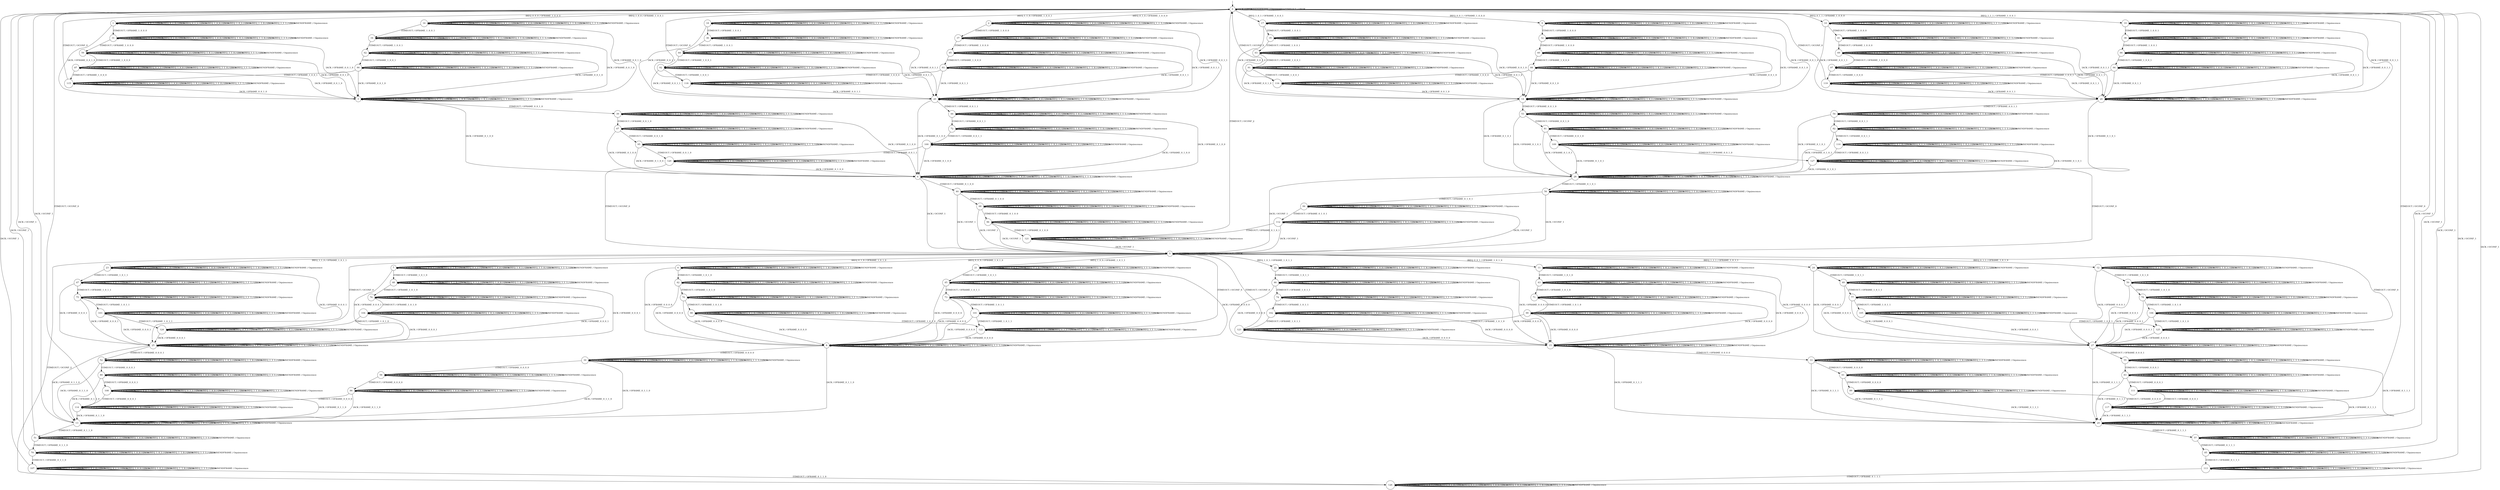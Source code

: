 digraph g {

	s0 [shape="circle" label="0"];
	s1 [shape="circle" label="1"];
	s2 [shape="circle" label="2"];
	s3 [shape="circle" label="3"];
	s4 [shape="circle" label="4"];
	s5 [shape="circle" label="5"];
	s6 [shape="circle" label="6"];
	s7 [shape="circle" label="7"];
	s8 [shape="circle" label="8"];
	s9 [shape="circle" label="9"];
	s10 [shape="circle" label="10"];
	s11 [shape="circle" label="11"];
	s12 [shape="circle" label="12"];
	s13 [shape="circle" label="13"];
	s14 [shape="circle" label="14"];
	s15 [shape="circle" label="15"];
	s16 [shape="circle" label="16"];
	s17 [shape="circle" label="17"];
	s18 [shape="circle" label="18"];
	s19 [shape="circle" label="19"];
	s20 [shape="circle" label="20"];
	s21 [shape="circle" label="21"];
	s22 [shape="circle" label="22"];
	s23 [shape="circle" label="23"];
	s24 [shape="circle" label="24"];
	s25 [shape="circle" label="25"];
	s26 [shape="circle" label="26"];
	s27 [shape="circle" label="27"];
	s28 [shape="circle" label="28"];
	s29 [shape="circle" label="29"];
	s30 [shape="circle" label="30"];
	s31 [shape="circle" label="31"];
	s32 [shape="circle" label="32"];
	s33 [shape="circle" label="33"];
	s34 [shape="circle" label="34"];
	s35 [shape="circle" label="35"];
	s36 [shape="circle" label="36"];
	s37 [shape="circle" label="37"];
	s38 [shape="circle" label="38"];
	s39 [shape="circle" label="39"];
	s40 [shape="circle" label="40"];
	s41 [shape="circle" label="41"];
	s42 [shape="circle" label="42"];
	s43 [shape="circle" label="43"];
	s44 [shape="circle" label="44"];
	s45 [shape="circle" label="45"];
	s46 [shape="circle" label="46"];
	s47 [shape="circle" label="47"];
	s48 [shape="circle" label="48"];
	s49 [shape="circle" label="49"];
	s50 [shape="circle" label="50"];
	s51 [shape="circle" label="51"];
	s52 [shape="circle" label="52"];
	s53 [shape="circle" label="53"];
	s54 [shape="circle" label="54"];
	s55 [shape="circle" label="55"];
	s56 [shape="circle" label="56"];
	s57 [shape="circle" label="57"];
	s58 [shape="circle" label="58"];
	s59 [shape="circle" label="59"];
	s60 [shape="circle" label="60"];
	s61 [shape="circle" label="61"];
	s62 [shape="circle" label="62"];
	s63 [shape="circle" label="63"];
	s64 [shape="circle" label="64"];
	s65 [shape="circle" label="65"];
	s66 [shape="circle" label="66"];
	s67 [shape="circle" label="67"];
	s68 [shape="circle" label="68"];
	s69 [shape="circle" label="69"];
	s70 [shape="circle" label="70"];
	s71 [shape="circle" label="71"];
	s72 [shape="circle" label="72"];
	s73 [shape="circle" label="73"];
	s74 [shape="circle" label="74"];
	s75 [shape="circle" label="75"];
	s76 [shape="circle" label="76"];
	s77 [shape="circle" label="77"];
	s78 [shape="circle" label="78"];
	s79 [shape="circle" label="79"];
	s80 [shape="circle" label="80"];
	s81 [shape="circle" label="81"];
	s82 [shape="circle" label="82"];
	s83 [shape="circle" label="83"];
	s84 [shape="circle" label="84"];
	s85 [shape="circle" label="85"];
	s86 [shape="circle" label="86"];
	s87 [shape="circle" label="87"];
	s88 [shape="circle" label="88"];
	s89 [shape="circle" label="89"];
	s90 [shape="circle" label="90"];
	s91 [shape="circle" label="91"];
	s92 [shape="circle" label="92"];
	s93 [shape="circle" label="93"];
	s94 [shape="circle" label="94"];
	s95 [shape="circle" label="95"];
	s96 [shape="circle" label="96"];
	s97 [shape="circle" label="97"];
	s98 [shape="circle" label="98"];
	s99 [shape="circle" label="99"];
	s100 [shape="circle" label="100"];
	s101 [shape="circle" label="101"];
	s102 [shape="circle" label="102"];
	s103 [shape="circle" label="103"];
	s104 [shape="circle" label="104"];
	s105 [shape="circle" label="105"];
	s106 [shape="circle" label="106"];
	s107 [shape="circle" label="107"];
	s108 [shape="circle" label="108"];
	s109 [shape="circle" label="109"];
	s110 [shape="circle" label="110"];
	s111 [shape="circle" label="111"];
	s112 [shape="circle" label="112"];
	s113 [shape="circle" label="113"];
	s114 [shape="circle" label="114"];
	s115 [shape="circle" label="115"];
	s116 [shape="circle" label="116"];
	s117 [shape="circle" label="117"];
	s118 [shape="circle" label="118"];
	s119 [shape="circle" label="119"];
	s120 [shape="circle" label="120"];
	s121 [shape="circle" label="121"];
	s122 [shape="circle" label="122"];
	s123 [shape="circle" label="123"];
	s124 [shape="circle" label="124"];
	s125 [shape="circle" label="125"];
	s126 [shape="circle" label="126"];
	s127 [shape="circle" label="127"];
	s0 -> s0 [label="IACK / ONOK"];
	s0 -> s1 [label="IREQ_0_0_0 / OFRAME_1_0_0_0"];
	s0 -> s9 [label="IREQ_0_0_1 / OFRAME_1_0_0_0"];
	s0 -> s2 [label="IREQ_0_1_0 / OFRAME_1_0_0_0"];
	s0 -> s10 [label="IREQ_0_1_1 / OFRAME_1_0_0_0"];
	s0 -> s16 [label="IREQ_1_0_0 / OFRAME_1_0_0_1"];
	s0 -> s17 [label="IREQ_1_0_1 / OFRAME_1_0_0_1"];
	s0 -> s18 [label="IREQ_1_1_0 / OFRAME_1_0_0_1"];
	s0 -> s19 [label="IREQ_1_1_1 / OFRAME_1_0_0_1"];
	s0 -> s0 [label="ISENDFRAME / Oquiescence"];
	s0 -> s0 [label="ITIMEOUT / ONOK"];
	s1 -> s3 [label="IACK / OFRAME_0_0_1_0"];
	s1 -> s1 [label="IREQ_0_0_0 / ONOK"];
	s1 -> s1 [label="IREQ_0_0_1 / ONOK"];
	s1 -> s1 [label="IREQ_0_1_0 / ONOK"];
	s1 -> s1 [label="IREQ_0_1_1 / ONOK"];
	s1 -> s1 [label="IREQ_1_0_0 / ONOK"];
	s1 -> s1 [label="IREQ_1_0_1 / ONOK"];
	s1 -> s1 [label="IREQ_1_1_0 / ONOK"];
	s1 -> s1 [label="IREQ_1_1_1 / ONOK"];
	s1 -> s1 [label="ISENDFRAME / Oquiescence"];
	s1 -> s31 [label="ITIMEOUT / OFRAME_1_0_0_0"];
	s2 -> s20 [label="IACK / OFRAME_0_0_1_1"];
	s2 -> s2 [label="IREQ_0_0_0 / ONOK"];
	s2 -> s2 [label="IREQ_0_0_1 / ONOK"];
	s2 -> s2 [label="IREQ_0_1_0 / ONOK"];
	s2 -> s2 [label="IREQ_0_1_1 / ONOK"];
	s2 -> s2 [label="IREQ_1_0_0 / ONOK"];
	s2 -> s2 [label="IREQ_1_0_1 / ONOK"];
	s2 -> s2 [label="IREQ_1_1_0 / ONOK"];
	s2 -> s2 [label="IREQ_1_1_1 / ONOK"];
	s2 -> s2 [label="ISENDFRAME / Oquiescence"];
	s2 -> s37 [label="ITIMEOUT / OFRAME_1_0_0_0"];
	s3 -> s4 [label="IACK / OFRAME_0_1_0_0"];
	s3 -> s3 [label="IREQ_0_0_0 / ONOK"];
	s3 -> s3 [label="IREQ_0_0_1 / ONOK"];
	s3 -> s3 [label="IREQ_0_1_0 / ONOK"];
	s3 -> s3 [label="IREQ_0_1_1 / ONOK"];
	s3 -> s3 [label="IREQ_1_0_0 / ONOK"];
	s3 -> s3 [label="IREQ_1_0_1 / ONOK"];
	s3 -> s3 [label="IREQ_1_1_0 / ONOK"];
	s3 -> s3 [label="IREQ_1_1_1 / ONOK"];
	s3 -> s3 [label="ISENDFRAME / Oquiescence"];
	s3 -> s39 [label="ITIMEOUT / OFRAME_0_0_1_0"];
	s4 -> s5 [label="IACK / OCONF_1"];
	s4 -> s4 [label="IREQ_0_0_0 / ONOK"];
	s4 -> s4 [label="IREQ_0_0_1 / ONOK"];
	s4 -> s4 [label="IREQ_0_1_0 / ONOK"];
	s4 -> s4 [label="IREQ_0_1_1 / ONOK"];
	s4 -> s4 [label="IREQ_1_0_0 / ONOK"];
	s4 -> s4 [label="IREQ_1_0_1 / ONOK"];
	s4 -> s4 [label="IREQ_1_1_0 / ONOK"];
	s4 -> s4 [label="IREQ_1_1_1 / ONOK"];
	s4 -> s4 [label="ISENDFRAME / Oquiescence"];
	s4 -> s40 [label="ITIMEOUT / OFRAME_0_1_0_0"];
	s5 -> s5 [label="IACK / ONOK"];
	s5 -> s6 [label="IREQ_0_0_0 / OFRAME_1_0_1_0"];
	s5 -> s11 [label="IREQ_0_0_1 / OFRAME_1_0_1_0"];
	s5 -> s7 [label="IREQ_0_1_0 / OFRAME_1_0_1_0"];
	s5 -> s12 [label="IREQ_0_1_1 / OFRAME_1_0_1_0"];
	s5 -> s21 [label="IREQ_1_0_0 / OFRAME_1_0_1_1"];
	s5 -> s22 [label="IREQ_1_0_1 / OFRAME_1_0_1_1"];
	s5 -> s23 [label="IREQ_1_1_0 / OFRAME_1_0_1_1"];
	s5 -> s24 [label="IREQ_1_1_1 / OFRAME_1_0_1_1"];
	s5 -> s5 [label="ISENDFRAME / Oquiescence"];
	s5 -> s5 [label="ITIMEOUT / ONOK"];
	s6 -> s8 [label="IACK / OFRAME_0_0_0_0"];
	s6 -> s6 [label="IREQ_0_0_0 / ONOK"];
	s6 -> s6 [label="IREQ_0_0_1 / ONOK"];
	s6 -> s6 [label="IREQ_0_1_0 / ONOK"];
	s6 -> s6 [label="IREQ_0_1_1 / ONOK"];
	s6 -> s6 [label="IREQ_1_0_0 / ONOK"];
	s6 -> s6 [label="IREQ_1_0_1 / ONOK"];
	s6 -> s6 [label="IREQ_1_1_0 / ONOK"];
	s6 -> s6 [label="IREQ_1_1_1 / ONOK"];
	s6 -> s6 [label="ISENDFRAME / Oquiescence"];
	s6 -> s42 [label="ITIMEOUT / OFRAME_1_0_1_0"];
	s7 -> s25 [label="IACK / OFRAME_0_0_0_1"];
	s7 -> s7 [label="IREQ_0_0_0 / ONOK"];
	s7 -> s7 [label="IREQ_0_0_1 / ONOK"];
	s7 -> s7 [label="IREQ_0_1_0 / ONOK"];
	s7 -> s7 [label="IREQ_0_1_1 / ONOK"];
	s7 -> s7 [label="IREQ_1_0_0 / ONOK"];
	s7 -> s7 [label="IREQ_1_0_1 / ONOK"];
	s7 -> s7 [label="IREQ_1_1_0 / ONOK"];
	s7 -> s7 [label="IREQ_1_1_1 / ONOK"];
	s7 -> s7 [label="ISENDFRAME / Oquiescence"];
	s7 -> s48 [label="ITIMEOUT / OFRAME_1_0_1_0"];
	s8 -> s13 [label="IACK / OFRAME_0_1_1_0"];
	s8 -> s8 [label="IREQ_0_0_0 / ONOK"];
	s8 -> s8 [label="IREQ_0_0_1 / ONOK"];
	s8 -> s8 [label="IREQ_0_1_0 / ONOK"];
	s8 -> s8 [label="IREQ_0_1_1 / ONOK"];
	s8 -> s8 [label="IREQ_1_0_0 / ONOK"];
	s8 -> s8 [label="IREQ_1_0_1 / ONOK"];
	s8 -> s8 [label="IREQ_1_1_0 / ONOK"];
	s8 -> s8 [label="IREQ_1_1_1 / ONOK"];
	s8 -> s8 [label="ISENDFRAME / Oquiescence"];
	s8 -> s30 [label="ITIMEOUT / OFRAME_0_0_0_0"];
	s9 -> s14 [label="IACK / OFRAME_0_0_1_0"];
	s9 -> s9 [label="IREQ_0_0_0 / ONOK"];
	s9 -> s9 [label="IREQ_0_0_1 / ONOK"];
	s9 -> s9 [label="IREQ_0_1_0 / ONOK"];
	s9 -> s9 [label="IREQ_0_1_1 / ONOK"];
	s9 -> s9 [label="IREQ_1_0_0 / ONOK"];
	s9 -> s9 [label="IREQ_1_0_1 / ONOK"];
	s9 -> s9 [label="IREQ_1_1_0 / ONOK"];
	s9 -> s9 [label="IREQ_1_1_1 / ONOK"];
	s9 -> s9 [label="ISENDFRAME / Oquiescence"];
	s9 -> s32 [label="ITIMEOUT / OFRAME_1_0_0_0"];
	s10 -> s26 [label="IACK / OFRAME_0_0_1_1"];
	s10 -> s10 [label="IREQ_0_0_0 / ONOK"];
	s10 -> s10 [label="IREQ_0_0_1 / ONOK"];
	s10 -> s10 [label="IREQ_0_1_0 / ONOK"];
	s10 -> s10 [label="IREQ_0_1_1 / ONOK"];
	s10 -> s10 [label="IREQ_1_0_0 / ONOK"];
	s10 -> s10 [label="IREQ_1_0_1 / ONOK"];
	s10 -> s10 [label="IREQ_1_1_0 / ONOK"];
	s10 -> s10 [label="IREQ_1_1_1 / ONOK"];
	s10 -> s10 [label="ISENDFRAME / Oquiescence"];
	s10 -> s41 [label="ITIMEOUT / OFRAME_1_0_0_0"];
	s11 -> s15 [label="IACK / OFRAME_0_0_0_0"];
	s11 -> s11 [label="IREQ_0_0_0 / ONOK"];
	s11 -> s11 [label="IREQ_0_0_1 / ONOK"];
	s11 -> s11 [label="IREQ_0_1_0 / ONOK"];
	s11 -> s11 [label="IREQ_0_1_1 / ONOK"];
	s11 -> s11 [label="IREQ_1_0_0 / ONOK"];
	s11 -> s11 [label="IREQ_1_0_1 / ONOK"];
	s11 -> s11 [label="IREQ_1_1_0 / ONOK"];
	s11 -> s11 [label="IREQ_1_1_1 / ONOK"];
	s11 -> s11 [label="ISENDFRAME / Oquiescence"];
	s11 -> s43 [label="ITIMEOUT / OFRAME_1_0_1_0"];
	s12 -> s27 [label="IACK / OFRAME_0_0_0_1"];
	s12 -> s12 [label="IREQ_0_0_0 / ONOK"];
	s12 -> s12 [label="IREQ_0_0_1 / ONOK"];
	s12 -> s12 [label="IREQ_0_1_0 / ONOK"];
	s12 -> s12 [label="IREQ_0_1_1 / ONOK"];
	s12 -> s12 [label="IREQ_1_0_0 / ONOK"];
	s12 -> s12 [label="IREQ_1_0_1 / ONOK"];
	s12 -> s12 [label="IREQ_1_1_0 / ONOK"];
	s12 -> s12 [label="IREQ_1_1_1 / ONOK"];
	s12 -> s12 [label="ISENDFRAME / Oquiescence"];
	s12 -> s50 [label="ITIMEOUT / OFRAME_1_0_1_0"];
	s13 -> s0 [label="IACK / OCONF_1"];
	s13 -> s13 [label="IREQ_0_0_0 / ONOK"];
	s13 -> s13 [label="IREQ_0_0_1 / ONOK"];
	s13 -> s13 [label="IREQ_0_1_0 / ONOK"];
	s13 -> s13 [label="IREQ_0_1_1 / ONOK"];
	s13 -> s13 [label="IREQ_1_0_0 / ONOK"];
	s13 -> s13 [label="IREQ_1_0_1 / ONOK"];
	s13 -> s13 [label="IREQ_1_1_0 / ONOK"];
	s13 -> s13 [label="IREQ_1_1_1 / ONOK"];
	s13 -> s13 [label="ISENDFRAME / Oquiescence"];
	s13 -> s51 [label="ITIMEOUT / OFRAME_0_1_1_0"];
	s14 -> s28 [label="IACK / OFRAME_0_1_0_1"];
	s14 -> s14 [label="IREQ_0_0_0 / ONOK"];
	s14 -> s14 [label="IREQ_0_0_1 / ONOK"];
	s14 -> s14 [label="IREQ_0_1_0 / ONOK"];
	s14 -> s14 [label="IREQ_0_1_1 / ONOK"];
	s14 -> s14 [label="IREQ_1_0_0 / ONOK"];
	s14 -> s14 [label="IREQ_1_0_1 / ONOK"];
	s14 -> s14 [label="IREQ_1_1_0 / ONOK"];
	s14 -> s14 [label="IREQ_1_1_1 / ONOK"];
	s14 -> s14 [label="ISENDFRAME / Oquiescence"];
	s14 -> s53 [label="ITIMEOUT / OFRAME_0_0_1_0"];
	s15 -> s29 [label="IACK / OFRAME_0_1_1_1"];
	s15 -> s15 [label="IREQ_0_0_0 / ONOK"];
	s15 -> s15 [label="IREQ_0_0_1 / ONOK"];
	s15 -> s15 [label="IREQ_0_1_0 / ONOK"];
	s15 -> s15 [label="IREQ_0_1_1 / ONOK"];
	s15 -> s15 [label="IREQ_1_0_0 / ONOK"];
	s15 -> s15 [label="IREQ_1_0_1 / ONOK"];
	s15 -> s15 [label="IREQ_1_1_0 / ONOK"];
	s15 -> s15 [label="IREQ_1_1_1 / ONOK"];
	s15 -> s15 [label="ISENDFRAME / Oquiescence"];
	s15 -> s33 [label="ITIMEOUT / OFRAME_0_0_0_0"];
	s16 -> s3 [label="IACK / OFRAME_0_0_1_0"];
	s16 -> s16 [label="IREQ_0_0_0 / ONOK"];
	s16 -> s16 [label="IREQ_0_0_1 / ONOK"];
	s16 -> s16 [label="IREQ_0_1_0 / ONOK"];
	s16 -> s16 [label="IREQ_0_1_1 / ONOK"];
	s16 -> s16 [label="IREQ_1_0_0 / ONOK"];
	s16 -> s16 [label="IREQ_1_0_1 / ONOK"];
	s16 -> s16 [label="IREQ_1_1_0 / ONOK"];
	s16 -> s16 [label="IREQ_1_1_1 / ONOK"];
	s16 -> s16 [label="ISENDFRAME / Oquiescence"];
	s16 -> s34 [label="ITIMEOUT / OFRAME_1_0_0_1"];
	s17 -> s14 [label="IACK / OFRAME_0_0_1_0"];
	s17 -> s17 [label="IREQ_0_0_0 / ONOK"];
	s17 -> s17 [label="IREQ_0_0_1 / ONOK"];
	s17 -> s17 [label="IREQ_0_1_0 / ONOK"];
	s17 -> s17 [label="IREQ_0_1_1 / ONOK"];
	s17 -> s17 [label="IREQ_1_0_0 / ONOK"];
	s17 -> s17 [label="IREQ_1_0_1 / ONOK"];
	s17 -> s17 [label="IREQ_1_1_0 / ONOK"];
	s17 -> s17 [label="IREQ_1_1_1 / ONOK"];
	s17 -> s17 [label="ISENDFRAME / Oquiescence"];
	s17 -> s35 [label="ITIMEOUT / OFRAME_1_0_0_1"];
	s18 -> s20 [label="IACK / OFRAME_0_0_1_1"];
	s18 -> s18 [label="IREQ_0_0_0 / ONOK"];
	s18 -> s18 [label="IREQ_0_0_1 / ONOK"];
	s18 -> s18 [label="IREQ_0_1_0 / ONOK"];
	s18 -> s18 [label="IREQ_0_1_1 / ONOK"];
	s18 -> s18 [label="IREQ_1_0_0 / ONOK"];
	s18 -> s18 [label="IREQ_1_0_1 / ONOK"];
	s18 -> s18 [label="IREQ_1_1_0 / ONOK"];
	s18 -> s18 [label="IREQ_1_1_1 / ONOK"];
	s18 -> s18 [label="ISENDFRAME / Oquiescence"];
	s18 -> s36 [label="ITIMEOUT / OFRAME_1_0_0_1"];
	s19 -> s26 [label="IACK / OFRAME_0_0_1_1"];
	s19 -> s19 [label="IREQ_0_0_0 / ONOK"];
	s19 -> s19 [label="IREQ_0_0_1 / ONOK"];
	s19 -> s19 [label="IREQ_0_1_0 / ONOK"];
	s19 -> s19 [label="IREQ_0_1_1 / ONOK"];
	s19 -> s19 [label="IREQ_1_0_0 / ONOK"];
	s19 -> s19 [label="IREQ_1_0_1 / ONOK"];
	s19 -> s19 [label="IREQ_1_1_0 / ONOK"];
	s19 -> s19 [label="IREQ_1_1_1 / ONOK"];
	s19 -> s19 [label="ISENDFRAME / Oquiescence"];
	s19 -> s38 [label="ITIMEOUT / OFRAME_1_0_0_1"];
	s20 -> s4 [label="IACK / OFRAME_0_1_0_0"];
	s20 -> s20 [label="IREQ_0_0_0 / ONOK"];
	s20 -> s20 [label="IREQ_0_0_1 / ONOK"];
	s20 -> s20 [label="IREQ_0_1_0 / ONOK"];
	s20 -> s20 [label="IREQ_0_1_1 / ONOK"];
	s20 -> s20 [label="IREQ_1_0_0 / ONOK"];
	s20 -> s20 [label="IREQ_1_0_1 / ONOK"];
	s20 -> s20 [label="IREQ_1_1_0 / ONOK"];
	s20 -> s20 [label="IREQ_1_1_1 / ONOK"];
	s20 -> s20 [label="ISENDFRAME / Oquiescence"];
	s20 -> s44 [label="ITIMEOUT / OFRAME_0_0_1_1"];
	s21 -> s8 [label="IACK / OFRAME_0_0_0_0"];
	s21 -> s21 [label="IREQ_0_0_0 / ONOK"];
	s21 -> s21 [label="IREQ_0_0_1 / ONOK"];
	s21 -> s21 [label="IREQ_0_1_0 / ONOK"];
	s21 -> s21 [label="IREQ_0_1_1 / ONOK"];
	s21 -> s21 [label="IREQ_1_0_0 / ONOK"];
	s21 -> s21 [label="IREQ_1_0_1 / ONOK"];
	s21 -> s21 [label="IREQ_1_1_0 / ONOK"];
	s21 -> s21 [label="IREQ_1_1_1 / ONOK"];
	s21 -> s21 [label="ISENDFRAME / Oquiescence"];
	s21 -> s45 [label="ITIMEOUT / OFRAME_1_0_1_1"];
	s22 -> s15 [label="IACK / OFRAME_0_0_0_0"];
	s22 -> s22 [label="IREQ_0_0_0 / ONOK"];
	s22 -> s22 [label="IREQ_0_0_1 / ONOK"];
	s22 -> s22 [label="IREQ_0_1_0 / ONOK"];
	s22 -> s22 [label="IREQ_0_1_1 / ONOK"];
	s22 -> s22 [label="IREQ_1_0_0 / ONOK"];
	s22 -> s22 [label="IREQ_1_0_1 / ONOK"];
	s22 -> s22 [label="IREQ_1_1_0 / ONOK"];
	s22 -> s22 [label="IREQ_1_1_1 / ONOK"];
	s22 -> s22 [label="ISENDFRAME / Oquiescence"];
	s22 -> s46 [label="ITIMEOUT / OFRAME_1_0_1_1"];
	s23 -> s25 [label="IACK / OFRAME_0_0_0_1"];
	s23 -> s23 [label="IREQ_0_0_0 / ONOK"];
	s23 -> s23 [label="IREQ_0_0_1 / ONOK"];
	s23 -> s23 [label="IREQ_0_1_0 / ONOK"];
	s23 -> s23 [label="IREQ_0_1_1 / ONOK"];
	s23 -> s23 [label="IREQ_1_0_0 / ONOK"];
	s23 -> s23 [label="IREQ_1_0_1 / ONOK"];
	s23 -> s23 [label="IREQ_1_1_0 / ONOK"];
	s23 -> s23 [label="IREQ_1_1_1 / ONOK"];
	s23 -> s23 [label="ISENDFRAME / Oquiescence"];
	s23 -> s47 [label="ITIMEOUT / OFRAME_1_0_1_1"];
	s24 -> s27 [label="IACK / OFRAME_0_0_0_1"];
	s24 -> s24 [label="IREQ_0_0_0 / ONOK"];
	s24 -> s24 [label="IREQ_0_0_1 / ONOK"];
	s24 -> s24 [label="IREQ_0_1_0 / ONOK"];
	s24 -> s24 [label="IREQ_0_1_1 / ONOK"];
	s24 -> s24 [label="IREQ_1_0_0 / ONOK"];
	s24 -> s24 [label="IREQ_1_0_1 / ONOK"];
	s24 -> s24 [label="IREQ_1_1_0 / ONOK"];
	s24 -> s24 [label="IREQ_1_1_1 / ONOK"];
	s24 -> s24 [label="ISENDFRAME / Oquiescence"];
	s24 -> s49 [label="ITIMEOUT / OFRAME_1_0_1_1"];
	s25 -> s13 [label="IACK / OFRAME_0_1_1_0"];
	s25 -> s25 [label="IREQ_0_0_0 / ONOK"];
	s25 -> s25 [label="IREQ_0_0_1 / ONOK"];
	s25 -> s25 [label="IREQ_0_1_0 / ONOK"];
	s25 -> s25 [label="IREQ_0_1_1 / ONOK"];
	s25 -> s25 [label="IREQ_1_0_0 / ONOK"];
	s25 -> s25 [label="IREQ_1_0_1 / ONOK"];
	s25 -> s25 [label="IREQ_1_1_0 / ONOK"];
	s25 -> s25 [label="IREQ_1_1_1 / ONOK"];
	s25 -> s25 [label="ISENDFRAME / Oquiescence"];
	s25 -> s52 [label="ITIMEOUT / OFRAME_0_0_0_1"];
	s26 -> s28 [label="IACK / OFRAME_0_1_0_1"];
	s26 -> s26 [label="IREQ_0_0_0 / ONOK"];
	s26 -> s26 [label="IREQ_0_0_1 / ONOK"];
	s26 -> s26 [label="IREQ_0_1_0 / ONOK"];
	s26 -> s26 [label="IREQ_0_1_1 / ONOK"];
	s26 -> s26 [label="IREQ_1_0_0 / ONOK"];
	s26 -> s26 [label="IREQ_1_0_1 / ONOK"];
	s26 -> s26 [label="IREQ_1_1_0 / ONOK"];
	s26 -> s26 [label="IREQ_1_1_1 / ONOK"];
	s26 -> s26 [label="ISENDFRAME / Oquiescence"];
	s26 -> s54 [label="ITIMEOUT / OFRAME_0_0_1_1"];
	s27 -> s29 [label="IACK / OFRAME_0_1_1_1"];
	s27 -> s27 [label="IREQ_0_0_0 / ONOK"];
	s27 -> s27 [label="IREQ_0_0_1 / ONOK"];
	s27 -> s27 [label="IREQ_0_1_0 / ONOK"];
	s27 -> s27 [label="IREQ_0_1_1 / ONOK"];
	s27 -> s27 [label="IREQ_1_0_0 / ONOK"];
	s27 -> s27 [label="IREQ_1_0_1 / ONOK"];
	s27 -> s27 [label="IREQ_1_1_0 / ONOK"];
	s27 -> s27 [label="IREQ_1_1_1 / ONOK"];
	s27 -> s27 [label="ISENDFRAME / Oquiescence"];
	s27 -> s55 [label="ITIMEOUT / OFRAME_0_0_0_1"];
	s28 -> s5 [label="IACK / OCONF_1"];
	s28 -> s28 [label="IREQ_0_0_0 / ONOK"];
	s28 -> s28 [label="IREQ_0_0_1 / ONOK"];
	s28 -> s28 [label="IREQ_0_1_0 / ONOK"];
	s28 -> s28 [label="IREQ_0_1_1 / ONOK"];
	s28 -> s28 [label="IREQ_1_0_0 / ONOK"];
	s28 -> s28 [label="IREQ_1_0_1 / ONOK"];
	s28 -> s28 [label="IREQ_1_1_0 / ONOK"];
	s28 -> s28 [label="IREQ_1_1_1 / ONOK"];
	s28 -> s28 [label="ISENDFRAME / Oquiescence"];
	s28 -> s56 [label="ITIMEOUT / OFRAME_0_1_0_1"];
	s29 -> s0 [label="IACK / OCONF_1"];
	s29 -> s29 [label="IREQ_0_0_0 / ONOK"];
	s29 -> s29 [label="IREQ_0_0_1 / ONOK"];
	s29 -> s29 [label="IREQ_0_1_0 / ONOK"];
	s29 -> s29 [label="IREQ_0_1_1 / ONOK"];
	s29 -> s29 [label="IREQ_1_0_0 / ONOK"];
	s29 -> s29 [label="IREQ_1_0_1 / ONOK"];
	s29 -> s29 [label="IREQ_1_1_0 / ONOK"];
	s29 -> s29 [label="IREQ_1_1_1 / ONOK"];
	s29 -> s29 [label="ISENDFRAME / Oquiescence"];
	s29 -> s57 [label="ITIMEOUT / OFRAME_0_1_1_1"];
	s30 -> s13 [label="IACK / OFRAME_0_1_1_0"];
	s30 -> s30 [label="IREQ_0_0_0 / ONOK"];
	s30 -> s30 [label="IREQ_0_0_1 / ONOK"];
	s30 -> s30 [label="IREQ_0_1_0 / ONOK"];
	s30 -> s30 [label="IREQ_0_1_1 / ONOK"];
	s30 -> s30 [label="IREQ_1_0_0 / ONOK"];
	s30 -> s30 [label="IREQ_1_0_1 / ONOK"];
	s30 -> s30 [label="IREQ_1_1_0 / ONOK"];
	s30 -> s30 [label="IREQ_1_1_1 / ONOK"];
	s30 -> s30 [label="ISENDFRAME / Oquiescence"];
	s30 -> s58 [label="ITIMEOUT / OFRAME_0_0_0_0"];
	s31 -> s3 [label="IACK / OFRAME_0_0_1_0"];
	s31 -> s31 [label="IREQ_0_0_0 / ONOK"];
	s31 -> s31 [label="IREQ_0_0_1 / ONOK"];
	s31 -> s31 [label="IREQ_0_1_0 / ONOK"];
	s31 -> s31 [label="IREQ_0_1_1 / ONOK"];
	s31 -> s31 [label="IREQ_1_0_0 / ONOK"];
	s31 -> s31 [label="IREQ_1_0_1 / ONOK"];
	s31 -> s31 [label="IREQ_1_1_0 / ONOK"];
	s31 -> s31 [label="IREQ_1_1_1 / ONOK"];
	s31 -> s31 [label="ISENDFRAME / Oquiescence"];
	s31 -> s59 [label="ITIMEOUT / OFRAME_1_0_0_0"];
	s32 -> s14 [label="IACK / OFRAME_0_0_1_0"];
	s32 -> s32 [label="IREQ_0_0_0 / ONOK"];
	s32 -> s32 [label="IREQ_0_0_1 / ONOK"];
	s32 -> s32 [label="IREQ_0_1_0 / ONOK"];
	s32 -> s32 [label="IREQ_0_1_1 / ONOK"];
	s32 -> s32 [label="IREQ_1_0_0 / ONOK"];
	s32 -> s32 [label="IREQ_1_0_1 / ONOK"];
	s32 -> s32 [label="IREQ_1_1_0 / ONOK"];
	s32 -> s32 [label="IREQ_1_1_1 / ONOK"];
	s32 -> s32 [label="ISENDFRAME / Oquiescence"];
	s32 -> s60 [label="ITIMEOUT / OFRAME_1_0_0_0"];
	s33 -> s29 [label="IACK / OFRAME_0_1_1_1"];
	s33 -> s33 [label="IREQ_0_0_0 / ONOK"];
	s33 -> s33 [label="IREQ_0_0_1 / ONOK"];
	s33 -> s33 [label="IREQ_0_1_0 / ONOK"];
	s33 -> s33 [label="IREQ_0_1_1 / ONOK"];
	s33 -> s33 [label="IREQ_1_0_0 / ONOK"];
	s33 -> s33 [label="IREQ_1_0_1 / ONOK"];
	s33 -> s33 [label="IREQ_1_1_0 / ONOK"];
	s33 -> s33 [label="IREQ_1_1_1 / ONOK"];
	s33 -> s33 [label="ISENDFRAME / Oquiescence"];
	s33 -> s61 [label="ITIMEOUT / OFRAME_0_0_0_0"];
	s34 -> s3 [label="IACK / OFRAME_0_0_1_0"];
	s34 -> s34 [label="IREQ_0_0_0 / ONOK"];
	s34 -> s34 [label="IREQ_0_0_1 / ONOK"];
	s34 -> s34 [label="IREQ_0_1_0 / ONOK"];
	s34 -> s34 [label="IREQ_0_1_1 / ONOK"];
	s34 -> s34 [label="IREQ_1_0_0 / ONOK"];
	s34 -> s34 [label="IREQ_1_0_1 / ONOK"];
	s34 -> s34 [label="IREQ_1_1_0 / ONOK"];
	s34 -> s34 [label="IREQ_1_1_1 / ONOK"];
	s34 -> s34 [label="ISENDFRAME / Oquiescence"];
	s34 -> s62 [label="ITIMEOUT / OFRAME_1_0_0_1"];
	s35 -> s14 [label="IACK / OFRAME_0_0_1_0"];
	s35 -> s35 [label="IREQ_0_0_0 / ONOK"];
	s35 -> s35 [label="IREQ_0_0_1 / ONOK"];
	s35 -> s35 [label="IREQ_0_1_0 / ONOK"];
	s35 -> s35 [label="IREQ_0_1_1 / ONOK"];
	s35 -> s35 [label="IREQ_1_0_0 / ONOK"];
	s35 -> s35 [label="IREQ_1_0_1 / ONOK"];
	s35 -> s35 [label="IREQ_1_1_0 / ONOK"];
	s35 -> s35 [label="IREQ_1_1_1 / ONOK"];
	s35 -> s35 [label="ISENDFRAME / Oquiescence"];
	s35 -> s63 [label="ITIMEOUT / OFRAME_1_0_0_1"];
	s36 -> s20 [label="IACK / OFRAME_0_0_1_1"];
	s36 -> s36 [label="IREQ_0_0_0 / ONOK"];
	s36 -> s36 [label="IREQ_0_0_1 / ONOK"];
	s36 -> s36 [label="IREQ_0_1_0 / ONOK"];
	s36 -> s36 [label="IREQ_0_1_1 / ONOK"];
	s36 -> s36 [label="IREQ_1_0_0 / ONOK"];
	s36 -> s36 [label="IREQ_1_0_1 / ONOK"];
	s36 -> s36 [label="IREQ_1_1_0 / ONOK"];
	s36 -> s36 [label="IREQ_1_1_1 / ONOK"];
	s36 -> s36 [label="ISENDFRAME / Oquiescence"];
	s36 -> s64 [label="ITIMEOUT / OFRAME_1_0_0_1"];
	s37 -> s20 [label="IACK / OFRAME_0_0_1_1"];
	s37 -> s37 [label="IREQ_0_0_0 / ONOK"];
	s37 -> s37 [label="IREQ_0_0_1 / ONOK"];
	s37 -> s37 [label="IREQ_0_1_0 / ONOK"];
	s37 -> s37 [label="IREQ_0_1_1 / ONOK"];
	s37 -> s37 [label="IREQ_1_0_0 / ONOK"];
	s37 -> s37 [label="IREQ_1_0_1 / ONOK"];
	s37 -> s37 [label="IREQ_1_1_0 / ONOK"];
	s37 -> s37 [label="IREQ_1_1_1 / ONOK"];
	s37 -> s37 [label="ISENDFRAME / Oquiescence"];
	s37 -> s65 [label="ITIMEOUT / OFRAME_1_0_0_0"];
	s38 -> s26 [label="IACK / OFRAME_0_0_1_1"];
	s38 -> s38 [label="IREQ_0_0_0 / ONOK"];
	s38 -> s38 [label="IREQ_0_0_1 / ONOK"];
	s38 -> s38 [label="IREQ_0_1_0 / ONOK"];
	s38 -> s38 [label="IREQ_0_1_1 / ONOK"];
	s38 -> s38 [label="IREQ_1_0_0 / ONOK"];
	s38 -> s38 [label="IREQ_1_0_1 / ONOK"];
	s38 -> s38 [label="IREQ_1_1_0 / ONOK"];
	s38 -> s38 [label="IREQ_1_1_1 / ONOK"];
	s38 -> s38 [label="ISENDFRAME / Oquiescence"];
	s38 -> s66 [label="ITIMEOUT / OFRAME_1_0_0_1"];
	s39 -> s4 [label="IACK / OFRAME_0_1_0_0"];
	s39 -> s39 [label="IREQ_0_0_0 / ONOK"];
	s39 -> s39 [label="IREQ_0_0_1 / ONOK"];
	s39 -> s39 [label="IREQ_0_1_0 / ONOK"];
	s39 -> s39 [label="IREQ_0_1_1 / ONOK"];
	s39 -> s39 [label="IREQ_1_0_0 / ONOK"];
	s39 -> s39 [label="IREQ_1_0_1 / ONOK"];
	s39 -> s39 [label="IREQ_1_1_0 / ONOK"];
	s39 -> s39 [label="IREQ_1_1_1 / ONOK"];
	s39 -> s39 [label="ISENDFRAME / Oquiescence"];
	s39 -> s67 [label="ITIMEOUT / OFRAME_0_0_1_0"];
	s40 -> s5 [label="IACK / OCONF_1"];
	s40 -> s40 [label="IREQ_0_0_0 / ONOK"];
	s40 -> s40 [label="IREQ_0_0_1 / ONOK"];
	s40 -> s40 [label="IREQ_0_1_0 / ONOK"];
	s40 -> s40 [label="IREQ_0_1_1 / ONOK"];
	s40 -> s40 [label="IREQ_1_0_0 / ONOK"];
	s40 -> s40 [label="IREQ_1_0_1 / ONOK"];
	s40 -> s40 [label="IREQ_1_1_0 / ONOK"];
	s40 -> s40 [label="IREQ_1_1_1 / ONOK"];
	s40 -> s40 [label="ISENDFRAME / Oquiescence"];
	s40 -> s68 [label="ITIMEOUT / OFRAME_0_1_0_0"];
	s41 -> s26 [label="IACK / OFRAME_0_0_1_1"];
	s41 -> s41 [label="IREQ_0_0_0 / ONOK"];
	s41 -> s41 [label="IREQ_0_0_1 / ONOK"];
	s41 -> s41 [label="IREQ_0_1_0 / ONOK"];
	s41 -> s41 [label="IREQ_0_1_1 / ONOK"];
	s41 -> s41 [label="IREQ_1_0_0 / ONOK"];
	s41 -> s41 [label="IREQ_1_0_1 / ONOK"];
	s41 -> s41 [label="IREQ_1_1_0 / ONOK"];
	s41 -> s41 [label="IREQ_1_1_1 / ONOK"];
	s41 -> s41 [label="ISENDFRAME / Oquiescence"];
	s41 -> s69 [label="ITIMEOUT / OFRAME_1_0_0_0"];
	s42 -> s8 [label="IACK / OFRAME_0_0_0_0"];
	s42 -> s42 [label="IREQ_0_0_0 / ONOK"];
	s42 -> s42 [label="IREQ_0_0_1 / ONOK"];
	s42 -> s42 [label="IREQ_0_1_0 / ONOK"];
	s42 -> s42 [label="IREQ_0_1_1 / ONOK"];
	s42 -> s42 [label="IREQ_1_0_0 / ONOK"];
	s42 -> s42 [label="IREQ_1_0_1 / ONOK"];
	s42 -> s42 [label="IREQ_1_1_0 / ONOK"];
	s42 -> s42 [label="IREQ_1_1_1 / ONOK"];
	s42 -> s42 [label="ISENDFRAME / Oquiescence"];
	s42 -> s70 [label="ITIMEOUT / OFRAME_1_0_1_0"];
	s43 -> s15 [label="IACK / OFRAME_0_0_0_0"];
	s43 -> s43 [label="IREQ_0_0_0 / ONOK"];
	s43 -> s43 [label="IREQ_0_0_1 / ONOK"];
	s43 -> s43 [label="IREQ_0_1_0 / ONOK"];
	s43 -> s43 [label="IREQ_0_1_1 / ONOK"];
	s43 -> s43 [label="IREQ_1_0_0 / ONOK"];
	s43 -> s43 [label="IREQ_1_0_1 / ONOK"];
	s43 -> s43 [label="IREQ_1_1_0 / ONOK"];
	s43 -> s43 [label="IREQ_1_1_1 / ONOK"];
	s43 -> s43 [label="ISENDFRAME / Oquiescence"];
	s43 -> s71 [label="ITIMEOUT / OFRAME_1_0_1_0"];
	s44 -> s4 [label="IACK / OFRAME_0_1_0_0"];
	s44 -> s44 [label="IREQ_0_0_0 / ONOK"];
	s44 -> s44 [label="IREQ_0_0_1 / ONOK"];
	s44 -> s44 [label="IREQ_0_1_0 / ONOK"];
	s44 -> s44 [label="IREQ_0_1_1 / ONOK"];
	s44 -> s44 [label="IREQ_1_0_0 / ONOK"];
	s44 -> s44 [label="IREQ_1_0_1 / ONOK"];
	s44 -> s44 [label="IREQ_1_1_0 / ONOK"];
	s44 -> s44 [label="IREQ_1_1_1 / ONOK"];
	s44 -> s44 [label="ISENDFRAME / Oquiescence"];
	s44 -> s72 [label="ITIMEOUT / OFRAME_0_0_1_1"];
	s45 -> s8 [label="IACK / OFRAME_0_0_0_0"];
	s45 -> s45 [label="IREQ_0_0_0 / ONOK"];
	s45 -> s45 [label="IREQ_0_0_1 / ONOK"];
	s45 -> s45 [label="IREQ_0_1_0 / ONOK"];
	s45 -> s45 [label="IREQ_0_1_1 / ONOK"];
	s45 -> s45 [label="IREQ_1_0_0 / ONOK"];
	s45 -> s45 [label="IREQ_1_0_1 / ONOK"];
	s45 -> s45 [label="IREQ_1_1_0 / ONOK"];
	s45 -> s45 [label="IREQ_1_1_1 / ONOK"];
	s45 -> s45 [label="ISENDFRAME / Oquiescence"];
	s45 -> s73 [label="ITIMEOUT / OFRAME_1_0_1_1"];
	s46 -> s15 [label="IACK / OFRAME_0_0_0_0"];
	s46 -> s46 [label="IREQ_0_0_0 / ONOK"];
	s46 -> s46 [label="IREQ_0_0_1 / ONOK"];
	s46 -> s46 [label="IREQ_0_1_0 / ONOK"];
	s46 -> s46 [label="IREQ_0_1_1 / ONOK"];
	s46 -> s46 [label="IREQ_1_0_0 / ONOK"];
	s46 -> s46 [label="IREQ_1_0_1 / ONOK"];
	s46 -> s46 [label="IREQ_1_1_0 / ONOK"];
	s46 -> s46 [label="IREQ_1_1_1 / ONOK"];
	s46 -> s46 [label="ISENDFRAME / Oquiescence"];
	s46 -> s74 [label="ITIMEOUT / OFRAME_1_0_1_1"];
	s47 -> s25 [label="IACK / OFRAME_0_0_0_1"];
	s47 -> s47 [label="IREQ_0_0_0 / ONOK"];
	s47 -> s47 [label="IREQ_0_0_1 / ONOK"];
	s47 -> s47 [label="IREQ_0_1_0 / ONOK"];
	s47 -> s47 [label="IREQ_0_1_1 / ONOK"];
	s47 -> s47 [label="IREQ_1_0_0 / ONOK"];
	s47 -> s47 [label="IREQ_1_0_1 / ONOK"];
	s47 -> s47 [label="IREQ_1_1_0 / ONOK"];
	s47 -> s47 [label="IREQ_1_1_1 / ONOK"];
	s47 -> s47 [label="ISENDFRAME / Oquiescence"];
	s47 -> s75 [label="ITIMEOUT / OFRAME_1_0_1_1"];
	s48 -> s25 [label="IACK / OFRAME_0_0_0_1"];
	s48 -> s48 [label="IREQ_0_0_0 / ONOK"];
	s48 -> s48 [label="IREQ_0_0_1 / ONOK"];
	s48 -> s48 [label="IREQ_0_1_0 / ONOK"];
	s48 -> s48 [label="IREQ_0_1_1 / ONOK"];
	s48 -> s48 [label="IREQ_1_0_0 / ONOK"];
	s48 -> s48 [label="IREQ_1_0_1 / ONOK"];
	s48 -> s48 [label="IREQ_1_1_0 / ONOK"];
	s48 -> s48 [label="IREQ_1_1_1 / ONOK"];
	s48 -> s48 [label="ISENDFRAME / Oquiescence"];
	s48 -> s76 [label="ITIMEOUT / OFRAME_1_0_1_0"];
	s49 -> s27 [label="IACK / OFRAME_0_0_0_1"];
	s49 -> s49 [label="IREQ_0_0_0 / ONOK"];
	s49 -> s49 [label="IREQ_0_0_1 / ONOK"];
	s49 -> s49 [label="IREQ_0_1_0 / ONOK"];
	s49 -> s49 [label="IREQ_0_1_1 / ONOK"];
	s49 -> s49 [label="IREQ_1_0_0 / ONOK"];
	s49 -> s49 [label="IREQ_1_0_1 / ONOK"];
	s49 -> s49 [label="IREQ_1_1_0 / ONOK"];
	s49 -> s49 [label="IREQ_1_1_1 / ONOK"];
	s49 -> s49 [label="ISENDFRAME / Oquiescence"];
	s49 -> s77 [label="ITIMEOUT / OFRAME_1_0_1_1"];
	s50 -> s27 [label="IACK / OFRAME_0_0_0_1"];
	s50 -> s50 [label="IREQ_0_0_0 / ONOK"];
	s50 -> s50 [label="IREQ_0_0_1 / ONOK"];
	s50 -> s50 [label="IREQ_0_1_0 / ONOK"];
	s50 -> s50 [label="IREQ_0_1_1 / ONOK"];
	s50 -> s50 [label="IREQ_1_0_0 / ONOK"];
	s50 -> s50 [label="IREQ_1_0_1 / ONOK"];
	s50 -> s50 [label="IREQ_1_1_0 / ONOK"];
	s50 -> s50 [label="IREQ_1_1_1 / ONOK"];
	s50 -> s50 [label="ISENDFRAME / Oquiescence"];
	s50 -> s78 [label="ITIMEOUT / OFRAME_1_0_1_0"];
	s51 -> s0 [label="IACK / OCONF_1"];
	s51 -> s51 [label="IREQ_0_0_0 / ONOK"];
	s51 -> s51 [label="IREQ_0_0_1 / ONOK"];
	s51 -> s51 [label="IREQ_0_1_0 / ONOK"];
	s51 -> s51 [label="IREQ_0_1_1 / ONOK"];
	s51 -> s51 [label="IREQ_1_0_0 / ONOK"];
	s51 -> s51 [label="IREQ_1_0_1 / ONOK"];
	s51 -> s51 [label="IREQ_1_1_0 / ONOK"];
	s51 -> s51 [label="IREQ_1_1_1 / ONOK"];
	s51 -> s51 [label="ISENDFRAME / Oquiescence"];
	s51 -> s79 [label="ITIMEOUT / OFRAME_0_1_1_0"];
	s52 -> s13 [label="IACK / OFRAME_0_1_1_0"];
	s52 -> s52 [label="IREQ_0_0_0 / ONOK"];
	s52 -> s52 [label="IREQ_0_0_1 / ONOK"];
	s52 -> s52 [label="IREQ_0_1_0 / ONOK"];
	s52 -> s52 [label="IREQ_0_1_1 / ONOK"];
	s52 -> s52 [label="IREQ_1_0_0 / ONOK"];
	s52 -> s52 [label="IREQ_1_0_1 / ONOK"];
	s52 -> s52 [label="IREQ_1_1_0 / ONOK"];
	s52 -> s52 [label="IREQ_1_1_1 / ONOK"];
	s52 -> s52 [label="ISENDFRAME / Oquiescence"];
	s52 -> s80 [label="ITIMEOUT / OFRAME_0_0_0_1"];
	s53 -> s28 [label="IACK / OFRAME_0_1_0_1"];
	s53 -> s53 [label="IREQ_0_0_0 / ONOK"];
	s53 -> s53 [label="IREQ_0_0_1 / ONOK"];
	s53 -> s53 [label="IREQ_0_1_0 / ONOK"];
	s53 -> s53 [label="IREQ_0_1_1 / ONOK"];
	s53 -> s53 [label="IREQ_1_0_0 / ONOK"];
	s53 -> s53 [label="IREQ_1_0_1 / ONOK"];
	s53 -> s53 [label="IREQ_1_1_0 / ONOK"];
	s53 -> s53 [label="IREQ_1_1_1 / ONOK"];
	s53 -> s53 [label="ISENDFRAME / Oquiescence"];
	s53 -> s81 [label="ITIMEOUT / OFRAME_0_0_1_0"];
	s54 -> s28 [label="IACK / OFRAME_0_1_0_1"];
	s54 -> s54 [label="IREQ_0_0_0 / ONOK"];
	s54 -> s54 [label="IREQ_0_0_1 / ONOK"];
	s54 -> s54 [label="IREQ_0_1_0 / ONOK"];
	s54 -> s54 [label="IREQ_0_1_1 / ONOK"];
	s54 -> s54 [label="IREQ_1_0_0 / ONOK"];
	s54 -> s54 [label="IREQ_1_0_1 / ONOK"];
	s54 -> s54 [label="IREQ_1_1_0 / ONOK"];
	s54 -> s54 [label="IREQ_1_1_1 / ONOK"];
	s54 -> s54 [label="ISENDFRAME / Oquiescence"];
	s54 -> s82 [label="ITIMEOUT / OFRAME_0_0_1_1"];
	s55 -> s29 [label="IACK / OFRAME_0_1_1_1"];
	s55 -> s55 [label="IREQ_0_0_0 / ONOK"];
	s55 -> s55 [label="IREQ_0_0_1 / ONOK"];
	s55 -> s55 [label="IREQ_0_1_0 / ONOK"];
	s55 -> s55 [label="IREQ_0_1_1 / ONOK"];
	s55 -> s55 [label="IREQ_1_0_0 / ONOK"];
	s55 -> s55 [label="IREQ_1_0_1 / ONOK"];
	s55 -> s55 [label="IREQ_1_1_0 / ONOK"];
	s55 -> s55 [label="IREQ_1_1_1 / ONOK"];
	s55 -> s55 [label="ISENDFRAME / Oquiescence"];
	s55 -> s83 [label="ITIMEOUT / OFRAME_0_0_0_1"];
	s56 -> s5 [label="IACK / OCONF_1"];
	s56 -> s56 [label="IREQ_0_0_0 / ONOK"];
	s56 -> s56 [label="IREQ_0_0_1 / ONOK"];
	s56 -> s56 [label="IREQ_0_1_0 / ONOK"];
	s56 -> s56 [label="IREQ_0_1_1 / ONOK"];
	s56 -> s56 [label="IREQ_1_0_0 / ONOK"];
	s56 -> s56 [label="IREQ_1_0_1 / ONOK"];
	s56 -> s56 [label="IREQ_1_1_0 / ONOK"];
	s56 -> s56 [label="IREQ_1_1_1 / ONOK"];
	s56 -> s56 [label="ISENDFRAME / Oquiescence"];
	s56 -> s84 [label="ITIMEOUT / OFRAME_0_1_0_1"];
	s57 -> s0 [label="IACK / OCONF_1"];
	s57 -> s57 [label="IREQ_0_0_0 / ONOK"];
	s57 -> s57 [label="IREQ_0_0_1 / ONOK"];
	s57 -> s57 [label="IREQ_0_1_0 / ONOK"];
	s57 -> s57 [label="IREQ_0_1_1 / ONOK"];
	s57 -> s57 [label="IREQ_1_0_0 / ONOK"];
	s57 -> s57 [label="IREQ_1_0_1 / ONOK"];
	s57 -> s57 [label="IREQ_1_1_0 / ONOK"];
	s57 -> s57 [label="IREQ_1_1_1 / ONOK"];
	s57 -> s57 [label="ISENDFRAME / Oquiescence"];
	s57 -> s85 [label="ITIMEOUT / OFRAME_0_1_1_1"];
	s58 -> s13 [label="IACK / OFRAME_0_1_1_0"];
	s58 -> s58 [label="IREQ_0_0_0 / ONOK"];
	s58 -> s58 [label="IREQ_0_0_1 / ONOK"];
	s58 -> s58 [label="IREQ_0_1_0 / ONOK"];
	s58 -> s58 [label="IREQ_0_1_1 / ONOK"];
	s58 -> s58 [label="IREQ_1_0_0 / ONOK"];
	s58 -> s58 [label="IREQ_1_0_1 / ONOK"];
	s58 -> s58 [label="IREQ_1_1_0 / ONOK"];
	s58 -> s58 [label="IREQ_1_1_1 / ONOK"];
	s58 -> s58 [label="ISENDFRAME / Oquiescence"];
	s58 -> s86 [label="ITIMEOUT / OFRAME_0_0_0_0"];
	s59 -> s3 [label="IACK / OFRAME_0_0_1_0"];
	s59 -> s59 [label="IREQ_0_0_0 / ONOK"];
	s59 -> s59 [label="IREQ_0_0_1 / ONOK"];
	s59 -> s59 [label="IREQ_0_1_0 / ONOK"];
	s59 -> s59 [label="IREQ_0_1_1 / ONOK"];
	s59 -> s59 [label="IREQ_1_0_0 / ONOK"];
	s59 -> s59 [label="IREQ_1_0_1 / ONOK"];
	s59 -> s59 [label="IREQ_1_1_0 / ONOK"];
	s59 -> s59 [label="IREQ_1_1_1 / ONOK"];
	s59 -> s59 [label="ISENDFRAME / Oquiescence"];
	s59 -> s87 [label="ITIMEOUT / OFRAME_1_0_0_0"];
	s60 -> s14 [label="IACK / OFRAME_0_0_1_0"];
	s60 -> s60 [label="IREQ_0_0_0 / ONOK"];
	s60 -> s60 [label="IREQ_0_0_1 / ONOK"];
	s60 -> s60 [label="IREQ_0_1_0 / ONOK"];
	s60 -> s60 [label="IREQ_0_1_1 / ONOK"];
	s60 -> s60 [label="IREQ_1_0_0 / ONOK"];
	s60 -> s60 [label="IREQ_1_0_1 / ONOK"];
	s60 -> s60 [label="IREQ_1_1_0 / ONOK"];
	s60 -> s60 [label="IREQ_1_1_1 / ONOK"];
	s60 -> s60 [label="ISENDFRAME / Oquiescence"];
	s60 -> s88 [label="ITIMEOUT / OFRAME_1_0_0_0"];
	s61 -> s29 [label="IACK / OFRAME_0_1_1_1"];
	s61 -> s61 [label="IREQ_0_0_0 / ONOK"];
	s61 -> s61 [label="IREQ_0_0_1 / ONOK"];
	s61 -> s61 [label="IREQ_0_1_0 / ONOK"];
	s61 -> s61 [label="IREQ_0_1_1 / ONOK"];
	s61 -> s61 [label="IREQ_1_0_0 / ONOK"];
	s61 -> s61 [label="IREQ_1_0_1 / ONOK"];
	s61 -> s61 [label="IREQ_1_1_0 / ONOK"];
	s61 -> s61 [label="IREQ_1_1_1 / ONOK"];
	s61 -> s61 [label="ISENDFRAME / Oquiescence"];
	s61 -> s89 [label="ITIMEOUT / OFRAME_0_0_0_0"];
	s62 -> s3 [label="IACK / OFRAME_0_0_1_0"];
	s62 -> s62 [label="IREQ_0_0_0 / ONOK"];
	s62 -> s62 [label="IREQ_0_0_1 / ONOK"];
	s62 -> s62 [label="IREQ_0_1_0 / ONOK"];
	s62 -> s62 [label="IREQ_0_1_1 / ONOK"];
	s62 -> s62 [label="IREQ_1_0_0 / ONOK"];
	s62 -> s62 [label="IREQ_1_0_1 / ONOK"];
	s62 -> s62 [label="IREQ_1_1_0 / ONOK"];
	s62 -> s62 [label="IREQ_1_1_1 / ONOK"];
	s62 -> s62 [label="ISENDFRAME / Oquiescence"];
	s62 -> s90 [label="ITIMEOUT / OFRAME_1_0_0_1"];
	s63 -> s14 [label="IACK / OFRAME_0_0_1_0"];
	s63 -> s63 [label="IREQ_0_0_0 / ONOK"];
	s63 -> s63 [label="IREQ_0_0_1 / ONOK"];
	s63 -> s63 [label="IREQ_0_1_0 / ONOK"];
	s63 -> s63 [label="IREQ_0_1_1 / ONOK"];
	s63 -> s63 [label="IREQ_1_0_0 / ONOK"];
	s63 -> s63 [label="IREQ_1_0_1 / ONOK"];
	s63 -> s63 [label="IREQ_1_1_0 / ONOK"];
	s63 -> s63 [label="IREQ_1_1_1 / ONOK"];
	s63 -> s63 [label="ISENDFRAME / Oquiescence"];
	s63 -> s91 [label="ITIMEOUT / OFRAME_1_0_0_1"];
	s64 -> s20 [label="IACK / OFRAME_0_0_1_1"];
	s64 -> s64 [label="IREQ_0_0_0 / ONOK"];
	s64 -> s64 [label="IREQ_0_0_1 / ONOK"];
	s64 -> s64 [label="IREQ_0_1_0 / ONOK"];
	s64 -> s64 [label="IREQ_0_1_1 / ONOK"];
	s64 -> s64 [label="IREQ_1_0_0 / ONOK"];
	s64 -> s64 [label="IREQ_1_0_1 / ONOK"];
	s64 -> s64 [label="IREQ_1_1_0 / ONOK"];
	s64 -> s64 [label="IREQ_1_1_1 / ONOK"];
	s64 -> s64 [label="ISENDFRAME / Oquiescence"];
	s64 -> s92 [label="ITIMEOUT / OFRAME_1_0_0_1"];
	s65 -> s20 [label="IACK / OFRAME_0_0_1_1"];
	s65 -> s65 [label="IREQ_0_0_0 / ONOK"];
	s65 -> s65 [label="IREQ_0_0_1 / ONOK"];
	s65 -> s65 [label="IREQ_0_1_0 / ONOK"];
	s65 -> s65 [label="IREQ_0_1_1 / ONOK"];
	s65 -> s65 [label="IREQ_1_0_0 / ONOK"];
	s65 -> s65 [label="IREQ_1_0_1 / ONOK"];
	s65 -> s65 [label="IREQ_1_1_0 / ONOK"];
	s65 -> s65 [label="IREQ_1_1_1 / ONOK"];
	s65 -> s65 [label="ISENDFRAME / Oquiescence"];
	s65 -> s93 [label="ITIMEOUT / OFRAME_1_0_0_0"];
	s66 -> s26 [label="IACK / OFRAME_0_0_1_1"];
	s66 -> s66 [label="IREQ_0_0_0 / ONOK"];
	s66 -> s66 [label="IREQ_0_0_1 / ONOK"];
	s66 -> s66 [label="IREQ_0_1_0 / ONOK"];
	s66 -> s66 [label="IREQ_0_1_1 / ONOK"];
	s66 -> s66 [label="IREQ_1_0_0 / ONOK"];
	s66 -> s66 [label="IREQ_1_0_1 / ONOK"];
	s66 -> s66 [label="IREQ_1_1_0 / ONOK"];
	s66 -> s66 [label="IREQ_1_1_1 / ONOK"];
	s66 -> s66 [label="ISENDFRAME / Oquiescence"];
	s66 -> s94 [label="ITIMEOUT / OFRAME_1_0_0_1"];
	s67 -> s4 [label="IACK / OFRAME_0_1_0_0"];
	s67 -> s67 [label="IREQ_0_0_0 / ONOK"];
	s67 -> s67 [label="IREQ_0_0_1 / ONOK"];
	s67 -> s67 [label="IREQ_0_1_0 / ONOK"];
	s67 -> s67 [label="IREQ_0_1_1 / ONOK"];
	s67 -> s67 [label="IREQ_1_0_0 / ONOK"];
	s67 -> s67 [label="IREQ_1_0_1 / ONOK"];
	s67 -> s67 [label="IREQ_1_1_0 / ONOK"];
	s67 -> s67 [label="IREQ_1_1_1 / ONOK"];
	s67 -> s67 [label="ISENDFRAME / Oquiescence"];
	s67 -> s95 [label="ITIMEOUT / OFRAME_0_0_1_0"];
	s68 -> s5 [label="IACK / OCONF_1"];
	s68 -> s68 [label="IREQ_0_0_0 / ONOK"];
	s68 -> s68 [label="IREQ_0_0_1 / ONOK"];
	s68 -> s68 [label="IREQ_0_1_0 / ONOK"];
	s68 -> s68 [label="IREQ_0_1_1 / ONOK"];
	s68 -> s68 [label="IREQ_1_0_0 / ONOK"];
	s68 -> s68 [label="IREQ_1_0_1 / ONOK"];
	s68 -> s68 [label="IREQ_1_1_0 / ONOK"];
	s68 -> s68 [label="IREQ_1_1_1 / ONOK"];
	s68 -> s68 [label="ISENDFRAME / Oquiescence"];
	s68 -> s96 [label="ITIMEOUT / OFRAME_0_1_0_0"];
	s69 -> s26 [label="IACK / OFRAME_0_0_1_1"];
	s69 -> s69 [label="IREQ_0_0_0 / ONOK"];
	s69 -> s69 [label="IREQ_0_0_1 / ONOK"];
	s69 -> s69 [label="IREQ_0_1_0 / ONOK"];
	s69 -> s69 [label="IREQ_0_1_1 / ONOK"];
	s69 -> s69 [label="IREQ_1_0_0 / ONOK"];
	s69 -> s69 [label="IREQ_1_0_1 / ONOK"];
	s69 -> s69 [label="IREQ_1_1_0 / ONOK"];
	s69 -> s69 [label="IREQ_1_1_1 / ONOK"];
	s69 -> s69 [label="ISENDFRAME / Oquiescence"];
	s69 -> s97 [label="ITIMEOUT / OFRAME_1_0_0_0"];
	s70 -> s8 [label="IACK / OFRAME_0_0_0_0"];
	s70 -> s70 [label="IREQ_0_0_0 / ONOK"];
	s70 -> s70 [label="IREQ_0_0_1 / ONOK"];
	s70 -> s70 [label="IREQ_0_1_0 / ONOK"];
	s70 -> s70 [label="IREQ_0_1_1 / ONOK"];
	s70 -> s70 [label="IREQ_1_0_0 / ONOK"];
	s70 -> s70 [label="IREQ_1_0_1 / ONOK"];
	s70 -> s70 [label="IREQ_1_1_0 / ONOK"];
	s70 -> s70 [label="IREQ_1_1_1 / ONOK"];
	s70 -> s70 [label="ISENDFRAME / Oquiescence"];
	s70 -> s98 [label="ITIMEOUT / OFRAME_1_0_1_0"];
	s71 -> s15 [label="IACK / OFRAME_0_0_0_0"];
	s71 -> s71 [label="IREQ_0_0_0 / ONOK"];
	s71 -> s71 [label="IREQ_0_0_1 / ONOK"];
	s71 -> s71 [label="IREQ_0_1_0 / ONOK"];
	s71 -> s71 [label="IREQ_0_1_1 / ONOK"];
	s71 -> s71 [label="IREQ_1_0_0 / ONOK"];
	s71 -> s71 [label="IREQ_1_0_1 / ONOK"];
	s71 -> s71 [label="IREQ_1_1_0 / ONOK"];
	s71 -> s71 [label="IREQ_1_1_1 / ONOK"];
	s71 -> s71 [label="ISENDFRAME / Oquiescence"];
	s71 -> s99 [label="ITIMEOUT / OFRAME_1_0_1_0"];
	s72 -> s4 [label="IACK / OFRAME_0_1_0_0"];
	s72 -> s72 [label="IREQ_0_0_0 / ONOK"];
	s72 -> s72 [label="IREQ_0_0_1 / ONOK"];
	s72 -> s72 [label="IREQ_0_1_0 / ONOK"];
	s72 -> s72 [label="IREQ_0_1_1 / ONOK"];
	s72 -> s72 [label="IREQ_1_0_0 / ONOK"];
	s72 -> s72 [label="IREQ_1_0_1 / ONOK"];
	s72 -> s72 [label="IREQ_1_1_0 / ONOK"];
	s72 -> s72 [label="IREQ_1_1_1 / ONOK"];
	s72 -> s72 [label="ISENDFRAME / Oquiescence"];
	s72 -> s100 [label="ITIMEOUT / OFRAME_0_0_1_1"];
	s73 -> s8 [label="IACK / OFRAME_0_0_0_0"];
	s73 -> s73 [label="IREQ_0_0_0 / ONOK"];
	s73 -> s73 [label="IREQ_0_0_1 / ONOK"];
	s73 -> s73 [label="IREQ_0_1_0 / ONOK"];
	s73 -> s73 [label="IREQ_0_1_1 / ONOK"];
	s73 -> s73 [label="IREQ_1_0_0 / ONOK"];
	s73 -> s73 [label="IREQ_1_0_1 / ONOK"];
	s73 -> s73 [label="IREQ_1_1_0 / ONOK"];
	s73 -> s73 [label="IREQ_1_1_1 / ONOK"];
	s73 -> s73 [label="ISENDFRAME / Oquiescence"];
	s73 -> s101 [label="ITIMEOUT / OFRAME_1_0_1_1"];
	s74 -> s15 [label="IACK / OFRAME_0_0_0_0"];
	s74 -> s74 [label="IREQ_0_0_0 / ONOK"];
	s74 -> s74 [label="IREQ_0_0_1 / ONOK"];
	s74 -> s74 [label="IREQ_0_1_0 / ONOK"];
	s74 -> s74 [label="IREQ_0_1_1 / ONOK"];
	s74 -> s74 [label="IREQ_1_0_0 / ONOK"];
	s74 -> s74 [label="IREQ_1_0_1 / ONOK"];
	s74 -> s74 [label="IREQ_1_1_0 / ONOK"];
	s74 -> s74 [label="IREQ_1_1_1 / ONOK"];
	s74 -> s74 [label="ISENDFRAME / Oquiescence"];
	s74 -> s102 [label="ITIMEOUT / OFRAME_1_0_1_1"];
	s75 -> s25 [label="IACK / OFRAME_0_0_0_1"];
	s75 -> s75 [label="IREQ_0_0_0 / ONOK"];
	s75 -> s75 [label="IREQ_0_0_1 / ONOK"];
	s75 -> s75 [label="IREQ_0_1_0 / ONOK"];
	s75 -> s75 [label="IREQ_0_1_1 / ONOK"];
	s75 -> s75 [label="IREQ_1_0_0 / ONOK"];
	s75 -> s75 [label="IREQ_1_0_1 / ONOK"];
	s75 -> s75 [label="IREQ_1_1_0 / ONOK"];
	s75 -> s75 [label="IREQ_1_1_1 / ONOK"];
	s75 -> s75 [label="ISENDFRAME / Oquiescence"];
	s75 -> s103 [label="ITIMEOUT / OFRAME_1_0_1_1"];
	s76 -> s25 [label="IACK / OFRAME_0_0_0_1"];
	s76 -> s76 [label="IREQ_0_0_0 / ONOK"];
	s76 -> s76 [label="IREQ_0_0_1 / ONOK"];
	s76 -> s76 [label="IREQ_0_1_0 / ONOK"];
	s76 -> s76 [label="IREQ_0_1_1 / ONOK"];
	s76 -> s76 [label="IREQ_1_0_0 / ONOK"];
	s76 -> s76 [label="IREQ_1_0_1 / ONOK"];
	s76 -> s76 [label="IREQ_1_1_0 / ONOK"];
	s76 -> s76 [label="IREQ_1_1_1 / ONOK"];
	s76 -> s76 [label="ISENDFRAME / Oquiescence"];
	s76 -> s104 [label="ITIMEOUT / OFRAME_1_0_1_0"];
	s77 -> s27 [label="IACK / OFRAME_0_0_0_1"];
	s77 -> s77 [label="IREQ_0_0_0 / ONOK"];
	s77 -> s77 [label="IREQ_0_0_1 / ONOK"];
	s77 -> s77 [label="IREQ_0_1_0 / ONOK"];
	s77 -> s77 [label="IREQ_0_1_1 / ONOK"];
	s77 -> s77 [label="IREQ_1_0_0 / ONOK"];
	s77 -> s77 [label="IREQ_1_0_1 / ONOK"];
	s77 -> s77 [label="IREQ_1_1_0 / ONOK"];
	s77 -> s77 [label="IREQ_1_1_1 / ONOK"];
	s77 -> s77 [label="ISENDFRAME / Oquiescence"];
	s77 -> s105 [label="ITIMEOUT / OFRAME_1_0_1_1"];
	s78 -> s27 [label="IACK / OFRAME_0_0_0_1"];
	s78 -> s78 [label="IREQ_0_0_0 / ONOK"];
	s78 -> s78 [label="IREQ_0_0_1 / ONOK"];
	s78 -> s78 [label="IREQ_0_1_0 / ONOK"];
	s78 -> s78 [label="IREQ_0_1_1 / ONOK"];
	s78 -> s78 [label="IREQ_1_0_0 / ONOK"];
	s78 -> s78 [label="IREQ_1_0_1 / ONOK"];
	s78 -> s78 [label="IREQ_1_1_0 / ONOK"];
	s78 -> s78 [label="IREQ_1_1_1 / ONOK"];
	s78 -> s78 [label="ISENDFRAME / Oquiescence"];
	s78 -> s106 [label="ITIMEOUT / OFRAME_1_0_1_0"];
	s79 -> s0 [label="IACK / OCONF_1"];
	s79 -> s79 [label="IREQ_0_0_0 / ONOK"];
	s79 -> s79 [label="IREQ_0_0_1 / ONOK"];
	s79 -> s79 [label="IREQ_0_1_0 / ONOK"];
	s79 -> s79 [label="IREQ_0_1_1 / ONOK"];
	s79 -> s79 [label="IREQ_1_0_0 / ONOK"];
	s79 -> s79 [label="IREQ_1_0_1 / ONOK"];
	s79 -> s79 [label="IREQ_1_1_0 / ONOK"];
	s79 -> s79 [label="IREQ_1_1_1 / ONOK"];
	s79 -> s79 [label="ISENDFRAME / Oquiescence"];
	s79 -> s107 [label="ITIMEOUT / OFRAME_0_1_1_0"];
	s80 -> s13 [label="IACK / OFRAME_0_1_1_0"];
	s80 -> s80 [label="IREQ_0_0_0 / ONOK"];
	s80 -> s80 [label="IREQ_0_0_1 / ONOK"];
	s80 -> s80 [label="IREQ_0_1_0 / ONOK"];
	s80 -> s80 [label="IREQ_0_1_1 / ONOK"];
	s80 -> s80 [label="IREQ_1_0_0 / ONOK"];
	s80 -> s80 [label="IREQ_1_0_1 / ONOK"];
	s80 -> s80 [label="IREQ_1_1_0 / ONOK"];
	s80 -> s80 [label="IREQ_1_1_1 / ONOK"];
	s80 -> s80 [label="ISENDFRAME / Oquiescence"];
	s80 -> s108 [label="ITIMEOUT / OFRAME_0_0_0_1"];
	s81 -> s28 [label="IACK / OFRAME_0_1_0_1"];
	s81 -> s81 [label="IREQ_0_0_0 / ONOK"];
	s81 -> s81 [label="IREQ_0_0_1 / ONOK"];
	s81 -> s81 [label="IREQ_0_1_0 / ONOK"];
	s81 -> s81 [label="IREQ_0_1_1 / ONOK"];
	s81 -> s81 [label="IREQ_1_0_0 / ONOK"];
	s81 -> s81 [label="IREQ_1_0_1 / ONOK"];
	s81 -> s81 [label="IREQ_1_1_0 / ONOK"];
	s81 -> s81 [label="IREQ_1_1_1 / ONOK"];
	s81 -> s81 [label="ISENDFRAME / Oquiescence"];
	s81 -> s109 [label="ITIMEOUT / OFRAME_0_0_1_0"];
	s82 -> s28 [label="IACK / OFRAME_0_1_0_1"];
	s82 -> s82 [label="IREQ_0_0_0 / ONOK"];
	s82 -> s82 [label="IREQ_0_0_1 / ONOK"];
	s82 -> s82 [label="IREQ_0_1_0 / ONOK"];
	s82 -> s82 [label="IREQ_0_1_1 / ONOK"];
	s82 -> s82 [label="IREQ_1_0_0 / ONOK"];
	s82 -> s82 [label="IREQ_1_0_1 / ONOK"];
	s82 -> s82 [label="IREQ_1_1_0 / ONOK"];
	s82 -> s82 [label="IREQ_1_1_1 / ONOK"];
	s82 -> s82 [label="ISENDFRAME / Oquiescence"];
	s82 -> s110 [label="ITIMEOUT / OFRAME_0_0_1_1"];
	s83 -> s29 [label="IACK / OFRAME_0_1_1_1"];
	s83 -> s83 [label="IREQ_0_0_0 / ONOK"];
	s83 -> s83 [label="IREQ_0_0_1 / ONOK"];
	s83 -> s83 [label="IREQ_0_1_0 / ONOK"];
	s83 -> s83 [label="IREQ_0_1_1 / ONOK"];
	s83 -> s83 [label="IREQ_1_0_0 / ONOK"];
	s83 -> s83 [label="IREQ_1_0_1 / ONOK"];
	s83 -> s83 [label="IREQ_1_1_0 / ONOK"];
	s83 -> s83 [label="IREQ_1_1_1 / ONOK"];
	s83 -> s83 [label="ISENDFRAME / Oquiescence"];
	s83 -> s111 [label="ITIMEOUT / OFRAME_0_0_0_1"];
	s84 -> s5 [label="IACK / OCONF_1"];
	s84 -> s84 [label="IREQ_0_0_0 / ONOK"];
	s84 -> s84 [label="IREQ_0_0_1 / ONOK"];
	s84 -> s84 [label="IREQ_0_1_0 / ONOK"];
	s84 -> s84 [label="IREQ_0_1_1 / ONOK"];
	s84 -> s84 [label="IREQ_1_0_0 / ONOK"];
	s84 -> s84 [label="IREQ_1_0_1 / ONOK"];
	s84 -> s84 [label="IREQ_1_1_0 / ONOK"];
	s84 -> s84 [label="IREQ_1_1_1 / ONOK"];
	s84 -> s84 [label="ISENDFRAME / Oquiescence"];
	s84 -> s112 [label="ITIMEOUT / OFRAME_0_1_0_1"];
	s85 -> s0 [label="IACK / OCONF_1"];
	s85 -> s85 [label="IREQ_0_0_0 / ONOK"];
	s85 -> s85 [label="IREQ_0_0_1 / ONOK"];
	s85 -> s85 [label="IREQ_0_1_0 / ONOK"];
	s85 -> s85 [label="IREQ_0_1_1 / ONOK"];
	s85 -> s85 [label="IREQ_1_0_0 / ONOK"];
	s85 -> s85 [label="IREQ_1_0_1 / ONOK"];
	s85 -> s85 [label="IREQ_1_1_0 / ONOK"];
	s85 -> s85 [label="IREQ_1_1_1 / ONOK"];
	s85 -> s85 [label="ISENDFRAME / Oquiescence"];
	s85 -> s113 [label="ITIMEOUT / OFRAME_0_1_1_1"];
	s86 -> s13 [label="IACK / OFRAME_0_1_1_0"];
	s86 -> s86 [label="IREQ_0_0_0 / ONOK"];
	s86 -> s86 [label="IREQ_0_0_1 / ONOK"];
	s86 -> s86 [label="IREQ_0_1_0 / ONOK"];
	s86 -> s86 [label="IREQ_0_1_1 / ONOK"];
	s86 -> s86 [label="IREQ_1_0_0 / ONOK"];
	s86 -> s86 [label="IREQ_1_0_1 / ONOK"];
	s86 -> s86 [label="IREQ_1_1_0 / ONOK"];
	s86 -> s86 [label="IREQ_1_1_1 / ONOK"];
	s86 -> s86 [label="ISENDFRAME / Oquiescence"];
	s86 -> s114 [label="ITIMEOUT / OFRAME_0_0_0_0"];
	s87 -> s3 [label="IACK / OFRAME_0_0_1_0"];
	s87 -> s87 [label="IREQ_0_0_0 / ONOK"];
	s87 -> s87 [label="IREQ_0_0_1 / ONOK"];
	s87 -> s87 [label="IREQ_0_1_0 / ONOK"];
	s87 -> s87 [label="IREQ_0_1_1 / ONOK"];
	s87 -> s87 [label="IREQ_1_0_0 / ONOK"];
	s87 -> s87 [label="IREQ_1_0_1 / ONOK"];
	s87 -> s87 [label="IREQ_1_1_0 / ONOK"];
	s87 -> s87 [label="IREQ_1_1_1 / ONOK"];
	s87 -> s87 [label="ISENDFRAME / Oquiescence"];
	s87 -> s115 [label="ITIMEOUT / OFRAME_1_0_0_0"];
	s88 -> s14 [label="IACK / OFRAME_0_0_1_0"];
	s88 -> s88 [label="IREQ_0_0_0 / ONOK"];
	s88 -> s88 [label="IREQ_0_0_1 / ONOK"];
	s88 -> s88 [label="IREQ_0_1_0 / ONOK"];
	s88 -> s88 [label="IREQ_0_1_1 / ONOK"];
	s88 -> s88 [label="IREQ_1_0_0 / ONOK"];
	s88 -> s88 [label="IREQ_1_0_1 / ONOK"];
	s88 -> s88 [label="IREQ_1_1_0 / ONOK"];
	s88 -> s88 [label="IREQ_1_1_1 / ONOK"];
	s88 -> s88 [label="ISENDFRAME / Oquiescence"];
	s88 -> s116 [label="ITIMEOUT / OFRAME_1_0_0_0"];
	s89 -> s29 [label="IACK / OFRAME_0_1_1_1"];
	s89 -> s89 [label="IREQ_0_0_0 / ONOK"];
	s89 -> s89 [label="IREQ_0_0_1 / ONOK"];
	s89 -> s89 [label="IREQ_0_1_0 / ONOK"];
	s89 -> s89 [label="IREQ_0_1_1 / ONOK"];
	s89 -> s89 [label="IREQ_1_0_0 / ONOK"];
	s89 -> s89 [label="IREQ_1_0_1 / ONOK"];
	s89 -> s89 [label="IREQ_1_1_0 / ONOK"];
	s89 -> s89 [label="IREQ_1_1_1 / ONOK"];
	s89 -> s89 [label="ISENDFRAME / Oquiescence"];
	s89 -> s117 [label="ITIMEOUT / OFRAME_0_0_0_0"];
	s90 -> s3 [label="IACK / OFRAME_0_0_1_0"];
	s90 -> s90 [label="IREQ_0_0_0 / ONOK"];
	s90 -> s90 [label="IREQ_0_0_1 / ONOK"];
	s90 -> s90 [label="IREQ_0_1_0 / ONOK"];
	s90 -> s90 [label="IREQ_0_1_1 / ONOK"];
	s90 -> s90 [label="IREQ_1_0_0 / ONOK"];
	s90 -> s90 [label="IREQ_1_0_1 / ONOK"];
	s90 -> s90 [label="IREQ_1_1_0 / ONOK"];
	s90 -> s90 [label="IREQ_1_1_1 / ONOK"];
	s90 -> s90 [label="ISENDFRAME / Oquiescence"];
	s90 -> s115 [label="ITIMEOUT / OFRAME_1_0_0_1"];
	s91 -> s14 [label="IACK / OFRAME_0_0_1_0"];
	s91 -> s91 [label="IREQ_0_0_0 / ONOK"];
	s91 -> s91 [label="IREQ_0_0_1 / ONOK"];
	s91 -> s91 [label="IREQ_0_1_0 / ONOK"];
	s91 -> s91 [label="IREQ_0_1_1 / ONOK"];
	s91 -> s91 [label="IREQ_1_0_0 / ONOK"];
	s91 -> s91 [label="IREQ_1_0_1 / ONOK"];
	s91 -> s91 [label="IREQ_1_1_0 / ONOK"];
	s91 -> s91 [label="IREQ_1_1_1 / ONOK"];
	s91 -> s91 [label="ISENDFRAME / Oquiescence"];
	s91 -> s116 [label="ITIMEOUT / OFRAME_1_0_0_1"];
	s92 -> s20 [label="IACK / OFRAME_0_0_1_1"];
	s92 -> s92 [label="IREQ_0_0_0 / ONOK"];
	s92 -> s92 [label="IREQ_0_0_1 / ONOK"];
	s92 -> s92 [label="IREQ_0_1_0 / ONOK"];
	s92 -> s92 [label="IREQ_0_1_1 / ONOK"];
	s92 -> s92 [label="IREQ_1_0_0 / ONOK"];
	s92 -> s92 [label="IREQ_1_0_1 / ONOK"];
	s92 -> s92 [label="IREQ_1_1_0 / ONOK"];
	s92 -> s92 [label="IREQ_1_1_1 / ONOK"];
	s92 -> s92 [label="ISENDFRAME / Oquiescence"];
	s92 -> s118 [label="ITIMEOUT / OFRAME_1_0_0_1"];
	s93 -> s20 [label="IACK / OFRAME_0_0_1_1"];
	s93 -> s93 [label="IREQ_0_0_0 / ONOK"];
	s93 -> s93 [label="IREQ_0_0_1 / ONOK"];
	s93 -> s93 [label="IREQ_0_1_0 / ONOK"];
	s93 -> s93 [label="IREQ_0_1_1 / ONOK"];
	s93 -> s93 [label="IREQ_1_0_0 / ONOK"];
	s93 -> s93 [label="IREQ_1_0_1 / ONOK"];
	s93 -> s93 [label="IREQ_1_1_0 / ONOK"];
	s93 -> s93 [label="IREQ_1_1_1 / ONOK"];
	s93 -> s93 [label="ISENDFRAME / Oquiescence"];
	s93 -> s118 [label="ITIMEOUT / OFRAME_1_0_0_0"];
	s94 -> s26 [label="IACK / OFRAME_0_0_1_1"];
	s94 -> s94 [label="IREQ_0_0_0 / ONOK"];
	s94 -> s94 [label="IREQ_0_0_1 / ONOK"];
	s94 -> s94 [label="IREQ_0_1_0 / ONOK"];
	s94 -> s94 [label="IREQ_0_1_1 / ONOK"];
	s94 -> s94 [label="IREQ_1_0_0 / ONOK"];
	s94 -> s94 [label="IREQ_1_0_1 / ONOK"];
	s94 -> s94 [label="IREQ_1_1_0 / ONOK"];
	s94 -> s94 [label="IREQ_1_1_1 / ONOK"];
	s94 -> s94 [label="ISENDFRAME / Oquiescence"];
	s94 -> s119 [label="ITIMEOUT / OFRAME_1_0_0_1"];
	s95 -> s4 [label="IACK / OFRAME_0_1_0_0"];
	s95 -> s95 [label="IREQ_0_0_0 / ONOK"];
	s95 -> s95 [label="IREQ_0_0_1 / ONOK"];
	s95 -> s95 [label="IREQ_0_1_0 / ONOK"];
	s95 -> s95 [label="IREQ_0_1_1 / ONOK"];
	s95 -> s95 [label="IREQ_1_0_0 / ONOK"];
	s95 -> s95 [label="IREQ_1_0_1 / ONOK"];
	s95 -> s95 [label="IREQ_1_1_0 / ONOK"];
	s95 -> s95 [label="IREQ_1_1_1 / ONOK"];
	s95 -> s95 [label="ISENDFRAME / Oquiescence"];
	s95 -> s120 [label="ITIMEOUT / OFRAME_0_0_1_0"];
	s96 -> s5 [label="IACK / OCONF_1"];
	s96 -> s96 [label="IREQ_0_0_0 / ONOK"];
	s96 -> s96 [label="IREQ_0_0_1 / ONOK"];
	s96 -> s96 [label="IREQ_0_1_0 / ONOK"];
	s96 -> s96 [label="IREQ_0_1_1 / ONOK"];
	s96 -> s96 [label="IREQ_1_0_0 / ONOK"];
	s96 -> s96 [label="IREQ_1_0_1 / ONOK"];
	s96 -> s96 [label="IREQ_1_1_0 / ONOK"];
	s96 -> s96 [label="IREQ_1_1_1 / ONOK"];
	s96 -> s96 [label="ISENDFRAME / Oquiescence"];
	s96 -> s121 [label="ITIMEOUT / OFRAME_0_1_0_0"];
	s97 -> s26 [label="IACK / OFRAME_0_0_1_1"];
	s97 -> s97 [label="IREQ_0_0_0 / ONOK"];
	s97 -> s97 [label="IREQ_0_0_1 / ONOK"];
	s97 -> s97 [label="IREQ_0_1_0 / ONOK"];
	s97 -> s97 [label="IREQ_0_1_1 / ONOK"];
	s97 -> s97 [label="IREQ_1_0_0 / ONOK"];
	s97 -> s97 [label="IREQ_1_0_1 / ONOK"];
	s97 -> s97 [label="IREQ_1_1_0 / ONOK"];
	s97 -> s97 [label="IREQ_1_1_1 / ONOK"];
	s97 -> s97 [label="ISENDFRAME / Oquiescence"];
	s97 -> s119 [label="ITIMEOUT / OFRAME_1_0_0_0"];
	s98 -> s8 [label="IACK / OFRAME_0_0_0_0"];
	s98 -> s98 [label="IREQ_0_0_0 / ONOK"];
	s98 -> s98 [label="IREQ_0_0_1 / ONOK"];
	s98 -> s98 [label="IREQ_0_1_0 / ONOK"];
	s98 -> s98 [label="IREQ_0_1_1 / ONOK"];
	s98 -> s98 [label="IREQ_1_0_0 / ONOK"];
	s98 -> s98 [label="IREQ_1_0_1 / ONOK"];
	s98 -> s98 [label="IREQ_1_1_0 / ONOK"];
	s98 -> s98 [label="IREQ_1_1_1 / ONOK"];
	s98 -> s98 [label="ISENDFRAME / Oquiescence"];
	s98 -> s122 [label="ITIMEOUT / OFRAME_1_0_1_0"];
	s99 -> s15 [label="IACK / OFRAME_0_0_0_0"];
	s99 -> s99 [label="IREQ_0_0_0 / ONOK"];
	s99 -> s99 [label="IREQ_0_0_1 / ONOK"];
	s99 -> s99 [label="IREQ_0_1_0 / ONOK"];
	s99 -> s99 [label="IREQ_0_1_1 / ONOK"];
	s99 -> s99 [label="IREQ_1_0_0 / ONOK"];
	s99 -> s99 [label="IREQ_1_0_1 / ONOK"];
	s99 -> s99 [label="IREQ_1_1_0 / ONOK"];
	s99 -> s99 [label="IREQ_1_1_1 / ONOK"];
	s99 -> s99 [label="ISENDFRAME / Oquiescence"];
	s99 -> s123 [label="ITIMEOUT / OFRAME_1_0_1_0"];
	s100 -> s4 [label="IACK / OFRAME_0_1_0_0"];
	s100 -> s100 [label="IREQ_0_0_0 / ONOK"];
	s100 -> s100 [label="IREQ_0_0_1 / ONOK"];
	s100 -> s100 [label="IREQ_0_1_0 / ONOK"];
	s100 -> s100 [label="IREQ_0_1_1 / ONOK"];
	s100 -> s100 [label="IREQ_1_0_0 / ONOK"];
	s100 -> s100 [label="IREQ_1_0_1 / ONOK"];
	s100 -> s100 [label="IREQ_1_1_0 / ONOK"];
	s100 -> s100 [label="IREQ_1_1_1 / ONOK"];
	s100 -> s100 [label="ISENDFRAME / Oquiescence"];
	s100 -> s120 [label="ITIMEOUT / OFRAME_0_0_1_1"];
	s101 -> s8 [label="IACK / OFRAME_0_0_0_0"];
	s101 -> s101 [label="IREQ_0_0_0 / ONOK"];
	s101 -> s101 [label="IREQ_0_0_1 / ONOK"];
	s101 -> s101 [label="IREQ_0_1_0 / ONOK"];
	s101 -> s101 [label="IREQ_0_1_1 / ONOK"];
	s101 -> s101 [label="IREQ_1_0_0 / ONOK"];
	s101 -> s101 [label="IREQ_1_0_1 / ONOK"];
	s101 -> s101 [label="IREQ_1_1_0 / ONOK"];
	s101 -> s101 [label="IREQ_1_1_1 / ONOK"];
	s101 -> s101 [label="ISENDFRAME / Oquiescence"];
	s101 -> s122 [label="ITIMEOUT / OFRAME_1_0_1_1"];
	s102 -> s15 [label="IACK / OFRAME_0_0_0_0"];
	s102 -> s102 [label="IREQ_0_0_0 / ONOK"];
	s102 -> s102 [label="IREQ_0_0_1 / ONOK"];
	s102 -> s102 [label="IREQ_0_1_0 / ONOK"];
	s102 -> s102 [label="IREQ_0_1_1 / ONOK"];
	s102 -> s102 [label="IREQ_1_0_0 / ONOK"];
	s102 -> s102 [label="IREQ_1_0_1 / ONOK"];
	s102 -> s102 [label="IREQ_1_1_0 / ONOK"];
	s102 -> s102 [label="IREQ_1_1_1 / ONOK"];
	s102 -> s102 [label="ISENDFRAME / Oquiescence"];
	s102 -> s123 [label="ITIMEOUT / OFRAME_1_0_1_1"];
	s103 -> s25 [label="IACK / OFRAME_0_0_0_1"];
	s103 -> s103 [label="IREQ_0_0_0 / ONOK"];
	s103 -> s103 [label="IREQ_0_0_1 / ONOK"];
	s103 -> s103 [label="IREQ_0_1_0 / ONOK"];
	s103 -> s103 [label="IREQ_0_1_1 / ONOK"];
	s103 -> s103 [label="IREQ_1_0_0 / ONOK"];
	s103 -> s103 [label="IREQ_1_0_1 / ONOK"];
	s103 -> s103 [label="IREQ_1_1_0 / ONOK"];
	s103 -> s103 [label="IREQ_1_1_1 / ONOK"];
	s103 -> s103 [label="ISENDFRAME / Oquiescence"];
	s103 -> s124 [label="ITIMEOUT / OFRAME_1_0_1_1"];
	s104 -> s25 [label="IACK / OFRAME_0_0_0_1"];
	s104 -> s104 [label="IREQ_0_0_0 / ONOK"];
	s104 -> s104 [label="IREQ_0_0_1 / ONOK"];
	s104 -> s104 [label="IREQ_0_1_0 / ONOK"];
	s104 -> s104 [label="IREQ_0_1_1 / ONOK"];
	s104 -> s104 [label="IREQ_1_0_0 / ONOK"];
	s104 -> s104 [label="IREQ_1_0_1 / ONOK"];
	s104 -> s104 [label="IREQ_1_1_0 / ONOK"];
	s104 -> s104 [label="IREQ_1_1_1 / ONOK"];
	s104 -> s104 [label="ISENDFRAME / Oquiescence"];
	s104 -> s124 [label="ITIMEOUT / OFRAME_1_0_1_0"];
	s105 -> s27 [label="IACK / OFRAME_0_0_0_1"];
	s105 -> s105 [label="IREQ_0_0_0 / ONOK"];
	s105 -> s105 [label="IREQ_0_0_1 / ONOK"];
	s105 -> s105 [label="IREQ_0_1_0 / ONOK"];
	s105 -> s105 [label="IREQ_0_1_1 / ONOK"];
	s105 -> s105 [label="IREQ_1_0_0 / ONOK"];
	s105 -> s105 [label="IREQ_1_0_1 / ONOK"];
	s105 -> s105 [label="IREQ_1_1_0 / ONOK"];
	s105 -> s105 [label="IREQ_1_1_1 / ONOK"];
	s105 -> s105 [label="ISENDFRAME / Oquiescence"];
	s105 -> s125 [label="ITIMEOUT / OFRAME_1_0_1_1"];
	s106 -> s27 [label="IACK / OFRAME_0_0_0_1"];
	s106 -> s106 [label="IREQ_0_0_0 / ONOK"];
	s106 -> s106 [label="IREQ_0_0_1 / ONOK"];
	s106 -> s106 [label="IREQ_0_1_0 / ONOK"];
	s106 -> s106 [label="IREQ_0_1_1 / ONOK"];
	s106 -> s106 [label="IREQ_1_0_0 / ONOK"];
	s106 -> s106 [label="IREQ_1_0_1 / ONOK"];
	s106 -> s106 [label="IREQ_1_1_0 / ONOK"];
	s106 -> s106 [label="IREQ_1_1_1 / ONOK"];
	s106 -> s106 [label="ISENDFRAME / Oquiescence"];
	s106 -> s125 [label="ITIMEOUT / OFRAME_1_0_1_0"];
	s107 -> s0 [label="IACK / OCONF_1"];
	s107 -> s107 [label="IREQ_0_0_0 / ONOK"];
	s107 -> s107 [label="IREQ_0_0_1 / ONOK"];
	s107 -> s107 [label="IREQ_0_1_0 / ONOK"];
	s107 -> s107 [label="IREQ_0_1_1 / ONOK"];
	s107 -> s107 [label="IREQ_1_0_0 / ONOK"];
	s107 -> s107 [label="IREQ_1_0_1 / ONOK"];
	s107 -> s107 [label="IREQ_1_1_0 / ONOK"];
	s107 -> s107 [label="IREQ_1_1_1 / ONOK"];
	s107 -> s107 [label="ISENDFRAME / Oquiescence"];
	s107 -> s126 [label="ITIMEOUT / OFRAME_0_1_1_0"];
	s108 -> s13 [label="IACK / OFRAME_0_1_1_0"];
	s108 -> s108 [label="IREQ_0_0_0 / ONOK"];
	s108 -> s108 [label="IREQ_0_0_1 / ONOK"];
	s108 -> s108 [label="IREQ_0_1_0 / ONOK"];
	s108 -> s108 [label="IREQ_0_1_1 / ONOK"];
	s108 -> s108 [label="IREQ_1_0_0 / ONOK"];
	s108 -> s108 [label="IREQ_1_0_1 / ONOK"];
	s108 -> s108 [label="IREQ_1_1_0 / ONOK"];
	s108 -> s108 [label="IREQ_1_1_1 / ONOK"];
	s108 -> s108 [label="ISENDFRAME / Oquiescence"];
	s108 -> s114 [label="ITIMEOUT / OFRAME_0_0_0_1"];
	s109 -> s28 [label="IACK / OFRAME_0_1_0_1"];
	s109 -> s109 [label="IREQ_0_0_0 / ONOK"];
	s109 -> s109 [label="IREQ_0_0_1 / ONOK"];
	s109 -> s109 [label="IREQ_0_1_0 / ONOK"];
	s109 -> s109 [label="IREQ_0_1_1 / ONOK"];
	s109 -> s109 [label="IREQ_1_0_0 / ONOK"];
	s109 -> s109 [label="IREQ_1_0_1 / ONOK"];
	s109 -> s109 [label="IREQ_1_1_0 / ONOK"];
	s109 -> s109 [label="IREQ_1_1_1 / ONOK"];
	s109 -> s109 [label="ISENDFRAME / Oquiescence"];
	s109 -> s127 [label="ITIMEOUT / OFRAME_0_0_1_0"];
	s110 -> s28 [label="IACK / OFRAME_0_1_0_1"];
	s110 -> s110 [label="IREQ_0_0_0 / ONOK"];
	s110 -> s110 [label="IREQ_0_0_1 / ONOK"];
	s110 -> s110 [label="IREQ_0_1_0 / ONOK"];
	s110 -> s110 [label="IREQ_0_1_1 / ONOK"];
	s110 -> s110 [label="IREQ_1_0_0 / ONOK"];
	s110 -> s110 [label="IREQ_1_0_1 / ONOK"];
	s110 -> s110 [label="IREQ_1_1_0 / ONOK"];
	s110 -> s110 [label="IREQ_1_1_1 / ONOK"];
	s110 -> s110 [label="ISENDFRAME / Oquiescence"];
	s110 -> s127 [label="ITIMEOUT / OFRAME_0_0_1_1"];
	s111 -> s29 [label="IACK / OFRAME_0_1_1_1"];
	s111 -> s111 [label="IREQ_0_0_0 / ONOK"];
	s111 -> s111 [label="IREQ_0_0_1 / ONOK"];
	s111 -> s111 [label="IREQ_0_1_0 / ONOK"];
	s111 -> s111 [label="IREQ_0_1_1 / ONOK"];
	s111 -> s111 [label="IREQ_1_0_0 / ONOK"];
	s111 -> s111 [label="IREQ_1_0_1 / ONOK"];
	s111 -> s111 [label="IREQ_1_1_0 / ONOK"];
	s111 -> s111 [label="IREQ_1_1_1 / ONOK"];
	s111 -> s111 [label="ISENDFRAME / Oquiescence"];
	s111 -> s117 [label="ITIMEOUT / OFRAME_0_0_0_1"];
	s112 -> s5 [label="IACK / OCONF_1"];
	s112 -> s112 [label="IREQ_0_0_0 / ONOK"];
	s112 -> s112 [label="IREQ_0_0_1 / ONOK"];
	s112 -> s112 [label="IREQ_0_1_0 / ONOK"];
	s112 -> s112 [label="IREQ_0_1_1 / ONOK"];
	s112 -> s112 [label="IREQ_1_0_0 / ONOK"];
	s112 -> s112 [label="IREQ_1_0_1 / ONOK"];
	s112 -> s112 [label="IREQ_1_1_0 / ONOK"];
	s112 -> s112 [label="IREQ_1_1_1 / ONOK"];
	s112 -> s112 [label="ISENDFRAME / Oquiescence"];
	s112 -> s121 [label="ITIMEOUT / OFRAME_0_1_0_1"];
	s113 -> s0 [label="IACK / OCONF_1"];
	s113 -> s113 [label="IREQ_0_0_0 / ONOK"];
	s113 -> s113 [label="IREQ_0_0_1 / ONOK"];
	s113 -> s113 [label="IREQ_0_1_0 / ONOK"];
	s113 -> s113 [label="IREQ_0_1_1 / ONOK"];
	s113 -> s113 [label="IREQ_1_0_0 / ONOK"];
	s113 -> s113 [label="IREQ_1_0_1 / ONOK"];
	s113 -> s113 [label="IREQ_1_1_0 / ONOK"];
	s113 -> s113 [label="IREQ_1_1_1 / ONOK"];
	s113 -> s113 [label="ISENDFRAME / Oquiescence"];
	s113 -> s126 [label="ITIMEOUT / OFRAME_0_1_1_1"];
	s114 -> s13 [label="IACK / OFRAME_0_1_1_0"];
	s114 -> s114 [label="IREQ_0_0_0 / ONOK"];
	s114 -> s114 [label="IREQ_0_0_1 / ONOK"];
	s114 -> s114 [label="IREQ_0_1_0 / ONOK"];
	s114 -> s114 [label="IREQ_0_1_1 / ONOK"];
	s114 -> s114 [label="IREQ_1_0_0 / ONOK"];
	s114 -> s114 [label="IREQ_1_0_1 / ONOK"];
	s114 -> s114 [label="IREQ_1_1_0 / ONOK"];
	s114 -> s114 [label="IREQ_1_1_1 / ONOK"];
	s114 -> s114 [label="ISENDFRAME / Oquiescence"];
	s114 -> s0 [label="ITIMEOUT / OCONF_0"];
	s115 -> s3 [label="IACK / OFRAME_0_0_1_0"];
	s115 -> s115 [label="IREQ_0_0_0 / ONOK"];
	s115 -> s115 [label="IREQ_0_0_1 / ONOK"];
	s115 -> s115 [label="IREQ_0_1_0 / ONOK"];
	s115 -> s115 [label="IREQ_0_1_1 / ONOK"];
	s115 -> s115 [label="IREQ_1_0_0 / ONOK"];
	s115 -> s115 [label="IREQ_1_0_1 / ONOK"];
	s115 -> s115 [label="IREQ_1_1_0 / ONOK"];
	s115 -> s115 [label="IREQ_1_1_1 / ONOK"];
	s115 -> s115 [label="ISENDFRAME / Oquiescence"];
	s115 -> s0 [label="ITIMEOUT / OCONF_0"];
	s116 -> s14 [label="IACK / OFRAME_0_0_1_0"];
	s116 -> s116 [label="IREQ_0_0_0 / ONOK"];
	s116 -> s116 [label="IREQ_0_0_1 / ONOK"];
	s116 -> s116 [label="IREQ_0_1_0 / ONOK"];
	s116 -> s116 [label="IREQ_0_1_1 / ONOK"];
	s116 -> s116 [label="IREQ_1_0_0 / ONOK"];
	s116 -> s116 [label="IREQ_1_0_1 / ONOK"];
	s116 -> s116 [label="IREQ_1_1_0 / ONOK"];
	s116 -> s116 [label="IREQ_1_1_1 / ONOK"];
	s116 -> s116 [label="ISENDFRAME / Oquiescence"];
	s116 -> s0 [label="ITIMEOUT / OCONF_0"];
	s117 -> s29 [label="IACK / OFRAME_0_1_1_1"];
	s117 -> s117 [label="IREQ_0_0_0 / ONOK"];
	s117 -> s117 [label="IREQ_0_0_1 / ONOK"];
	s117 -> s117 [label="IREQ_0_1_0 / ONOK"];
	s117 -> s117 [label="IREQ_0_1_1 / ONOK"];
	s117 -> s117 [label="IREQ_1_0_0 / ONOK"];
	s117 -> s117 [label="IREQ_1_0_1 / ONOK"];
	s117 -> s117 [label="IREQ_1_1_0 / ONOK"];
	s117 -> s117 [label="IREQ_1_1_1 / ONOK"];
	s117 -> s117 [label="ISENDFRAME / Oquiescence"];
	s117 -> s0 [label="ITIMEOUT / OCONF_0"];
	s118 -> s20 [label="IACK / OFRAME_0_0_1_1"];
	s118 -> s118 [label="IREQ_0_0_0 / ONOK"];
	s118 -> s118 [label="IREQ_0_0_1 / ONOK"];
	s118 -> s118 [label="IREQ_0_1_0 / ONOK"];
	s118 -> s118 [label="IREQ_0_1_1 / ONOK"];
	s118 -> s118 [label="IREQ_1_0_0 / ONOK"];
	s118 -> s118 [label="IREQ_1_0_1 / ONOK"];
	s118 -> s118 [label="IREQ_1_1_0 / ONOK"];
	s118 -> s118 [label="IREQ_1_1_1 / ONOK"];
	s118 -> s118 [label="ISENDFRAME / Oquiescence"];
	s118 -> s0 [label="ITIMEOUT / OCONF_0"];
	s119 -> s26 [label="IACK / OFRAME_0_0_1_1"];
	s119 -> s119 [label="IREQ_0_0_0 / ONOK"];
	s119 -> s119 [label="IREQ_0_0_1 / ONOK"];
	s119 -> s119 [label="IREQ_0_1_0 / ONOK"];
	s119 -> s119 [label="IREQ_0_1_1 / ONOK"];
	s119 -> s119 [label="IREQ_1_0_0 / ONOK"];
	s119 -> s119 [label="IREQ_1_0_1 / ONOK"];
	s119 -> s119 [label="IREQ_1_1_0 / ONOK"];
	s119 -> s119 [label="IREQ_1_1_1 / ONOK"];
	s119 -> s119 [label="ISENDFRAME / Oquiescence"];
	s119 -> s0 [label="ITIMEOUT / OCONF_0"];
	s120 -> s4 [label="IACK / OFRAME_0_1_0_0"];
	s120 -> s120 [label="IREQ_0_0_0 / ONOK"];
	s120 -> s120 [label="IREQ_0_0_1 / ONOK"];
	s120 -> s120 [label="IREQ_0_1_0 / ONOK"];
	s120 -> s120 [label="IREQ_0_1_1 / ONOK"];
	s120 -> s120 [label="IREQ_1_0_0 / ONOK"];
	s120 -> s120 [label="IREQ_1_0_1 / ONOK"];
	s120 -> s120 [label="IREQ_1_1_0 / ONOK"];
	s120 -> s120 [label="IREQ_1_1_1 / ONOK"];
	s120 -> s120 [label="ISENDFRAME / Oquiescence"];
	s120 -> s5 [label="ITIMEOUT / OCONF_0"];
	s121 -> s5 [label="IACK / OCONF_1"];
	s121 -> s121 [label="IREQ_0_0_0 / ONOK"];
	s121 -> s121 [label="IREQ_0_0_1 / ONOK"];
	s121 -> s121 [label="IREQ_0_1_0 / ONOK"];
	s121 -> s121 [label="IREQ_0_1_1 / ONOK"];
	s121 -> s121 [label="IREQ_1_0_0 / ONOK"];
	s121 -> s121 [label="IREQ_1_0_1 / ONOK"];
	s121 -> s121 [label="IREQ_1_1_0 / ONOK"];
	s121 -> s121 [label="IREQ_1_1_1 / ONOK"];
	s121 -> s121 [label="ISENDFRAME / Oquiescence"];
	s121 -> s0 [label="ITIMEOUT / OCONF_2"];
	s122 -> s8 [label="IACK / OFRAME_0_0_0_0"];
	s122 -> s122 [label="IREQ_0_0_0 / ONOK"];
	s122 -> s122 [label="IREQ_0_0_1 / ONOK"];
	s122 -> s122 [label="IREQ_0_1_0 / ONOK"];
	s122 -> s122 [label="IREQ_0_1_1 / ONOK"];
	s122 -> s122 [label="IREQ_1_0_0 / ONOK"];
	s122 -> s122 [label="IREQ_1_0_1 / ONOK"];
	s122 -> s122 [label="IREQ_1_1_0 / ONOK"];
	s122 -> s122 [label="IREQ_1_1_1 / ONOK"];
	s122 -> s122 [label="ISENDFRAME / Oquiescence"];
	s122 -> s5 [label="ITIMEOUT / OCONF_0"];
	s123 -> s15 [label="IACK / OFRAME_0_0_0_0"];
	s123 -> s123 [label="IREQ_0_0_0 / ONOK"];
	s123 -> s123 [label="IREQ_0_0_1 / ONOK"];
	s123 -> s123 [label="IREQ_0_1_0 / ONOK"];
	s123 -> s123 [label="IREQ_0_1_1 / ONOK"];
	s123 -> s123 [label="IREQ_1_0_0 / ONOK"];
	s123 -> s123 [label="IREQ_1_0_1 / ONOK"];
	s123 -> s123 [label="IREQ_1_1_0 / ONOK"];
	s123 -> s123 [label="IREQ_1_1_1 / ONOK"];
	s123 -> s123 [label="ISENDFRAME / Oquiescence"];
	s123 -> s5 [label="ITIMEOUT / OCONF_0"];
	s124 -> s25 [label="IACK / OFRAME_0_0_0_1"];
	s124 -> s124 [label="IREQ_0_0_0 / ONOK"];
	s124 -> s124 [label="IREQ_0_0_1 / ONOK"];
	s124 -> s124 [label="IREQ_0_1_0 / ONOK"];
	s124 -> s124 [label="IREQ_0_1_1 / ONOK"];
	s124 -> s124 [label="IREQ_1_0_0 / ONOK"];
	s124 -> s124 [label="IREQ_1_0_1 / ONOK"];
	s124 -> s124 [label="IREQ_1_1_0 / ONOK"];
	s124 -> s124 [label="IREQ_1_1_1 / ONOK"];
	s124 -> s124 [label="ISENDFRAME / Oquiescence"];
	s124 -> s5 [label="ITIMEOUT / OCONF_0"];
	s125 -> s27 [label="IACK / OFRAME_0_0_0_1"];
	s125 -> s125 [label="IREQ_0_0_0 / ONOK"];
	s125 -> s125 [label="IREQ_0_0_1 / ONOK"];
	s125 -> s125 [label="IREQ_0_1_0 / ONOK"];
	s125 -> s125 [label="IREQ_0_1_1 / ONOK"];
	s125 -> s125 [label="IREQ_1_0_0 / ONOK"];
	s125 -> s125 [label="IREQ_1_0_1 / ONOK"];
	s125 -> s125 [label="IREQ_1_1_0 / ONOK"];
	s125 -> s125 [label="IREQ_1_1_1 / ONOK"];
	s125 -> s125 [label="ISENDFRAME / Oquiescence"];
	s125 -> s5 [label="ITIMEOUT / OCONF_0"];
	s126 -> s0 [label="IACK / OCONF_1"];
	s126 -> s126 [label="IREQ_0_0_0 / ONOK"];
	s126 -> s126 [label="IREQ_0_0_1 / ONOK"];
	s126 -> s126 [label="IREQ_0_1_0 / ONOK"];
	s126 -> s126 [label="IREQ_0_1_1 / ONOK"];
	s126 -> s126 [label="IREQ_1_0_0 / ONOK"];
	s126 -> s126 [label="IREQ_1_0_1 / ONOK"];
	s126 -> s126 [label="IREQ_1_1_0 / ONOK"];
	s126 -> s126 [label="IREQ_1_1_1 / ONOK"];
	s126 -> s126 [label="ISENDFRAME / Oquiescence"];
	s126 -> s5 [label="ITIMEOUT / OCONF_2"];
	s127 -> s28 [label="IACK / OFRAME_0_1_0_1"];
	s127 -> s127 [label="IREQ_0_0_0 / ONOK"];
	s127 -> s127 [label="IREQ_0_0_1 / ONOK"];
	s127 -> s127 [label="IREQ_0_1_0 / ONOK"];
	s127 -> s127 [label="IREQ_0_1_1 / ONOK"];
	s127 -> s127 [label="IREQ_1_0_0 / ONOK"];
	s127 -> s127 [label="IREQ_1_0_1 / ONOK"];
	s127 -> s127 [label="IREQ_1_1_0 / ONOK"];
	s127 -> s127 [label="IREQ_1_1_1 / ONOK"];
	s127 -> s127 [label="ISENDFRAME / Oquiescence"];
	s127 -> s5 [label="ITIMEOUT / OCONF_0"];

__start0 [label="" shape="none" width="0" height="0"];
__start0 -> s0;

}

